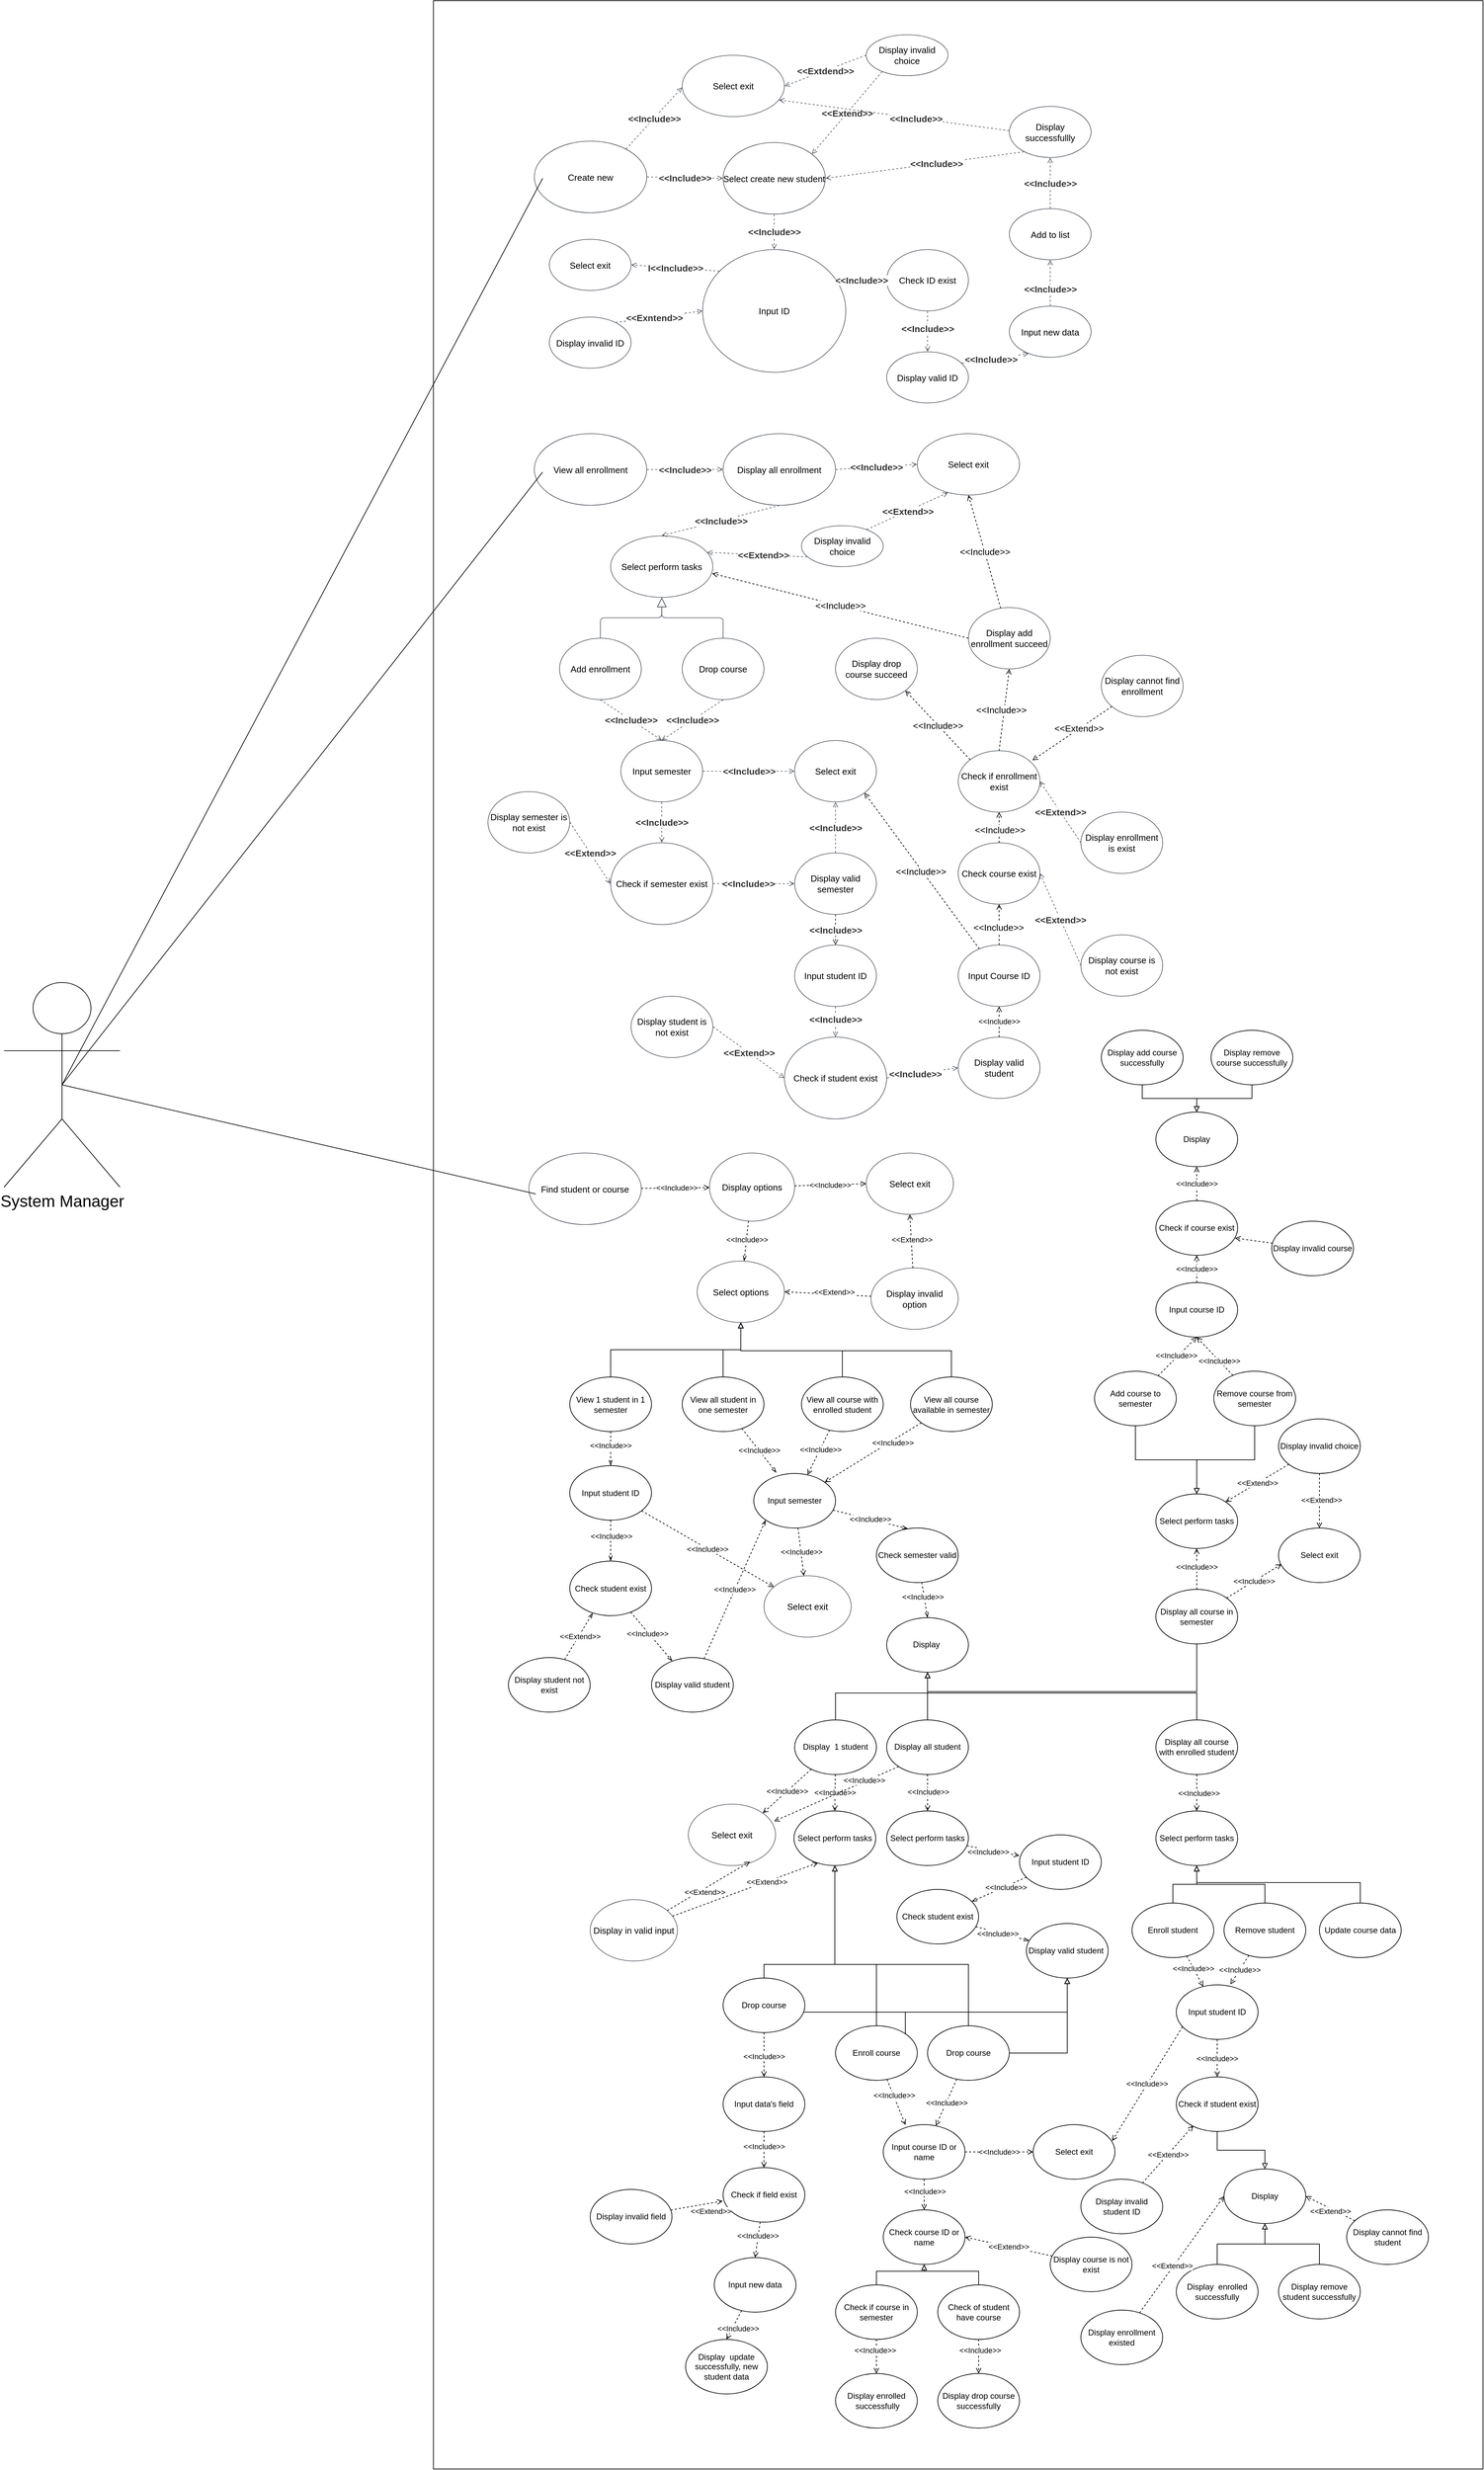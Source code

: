 <mxfile version="17.4.0" type="github">
  <diagram id="C5RBs43oDa-KdzZeNtuy" name="Page-1">
    <mxGraphModel dx="4392" dy="2295" grid="1" gridSize="10" guides="1" tooltips="1" connect="1" arrows="1" fold="1" page="1" pageScale="1" pageWidth="827" pageHeight="1169" math="0" shadow="0">
      <root>
        <mxCell id="WIyWlLk6GJQsqaUBKTNV-0" />
        <mxCell id="WIyWlLk6GJQsqaUBKTNV-1" parent="WIyWlLk6GJQsqaUBKTNV-0" />
        <UserObject label="Input ID" lucidchartObjectId="mHa8FbC-u3HO" id="j4JM0gO3ZsuQMc5hAkjS-90">
          <mxCell style="html=1;overflow=block;blockSpacing=1;whiteSpace=wrap;ellipse;fontSize=13;spacing=0;strokeColor=#3a414a;strokeOpacity=100;rounded=1;absoluteArcSize=1;arcSize=9;strokeWidth=0.8;" parent="WIyWlLk6GJQsqaUBKTNV-1" vertex="1">
            <mxGeometry x="435" y="405" width="210" height="180" as="geometry" />
          </mxCell>
        </UserObject>
        <UserObject label="Display invalid ID" lucidchartObjectId="PMa80WgqF6gf" id="j4JM0gO3ZsuQMc5hAkjS-91">
          <mxCell style="html=1;overflow=block;blockSpacing=1;whiteSpace=wrap;ellipse;fontSize=13;spacing=3.8;strokeColor=#3a414a;strokeOpacity=100;rounded=1;absoluteArcSize=1;arcSize=9;strokeWidth=0.8;" parent="WIyWlLk6GJQsqaUBKTNV-1" vertex="1">
            <mxGeometry x="210" y="504" width="120" height="75" as="geometry" />
          </mxCell>
        </UserObject>
        <UserObject label="Select exit" lucidchartObjectId="DQa82I.A3JS7" id="j4JM0gO3ZsuQMc5hAkjS-92">
          <mxCell style="html=1;overflow=block;blockSpacing=1;whiteSpace=wrap;ellipse;fontSize=13;spacing=3.8;strokeColor=#3a414a;strokeOpacity=100;rounded=1;absoluteArcSize=1;arcSize=9;strokeWidth=0.8;" parent="WIyWlLk6GJQsqaUBKTNV-1" vertex="1">
            <mxGeometry x="210" y="390" width="120" height="75" as="geometry" />
          </mxCell>
        </UserObject>
        <UserObject label="Check ID exist" lucidchartObjectId="1Va8YR-hhlV3" id="j4JM0gO3ZsuQMc5hAkjS-93">
          <mxCell style="html=1;overflow=block;blockSpacing=1;whiteSpace=wrap;ellipse;fontSize=13;spacing=3.8;strokeColor=#3a414a;strokeOpacity=100;rounded=1;absoluteArcSize=1;arcSize=9;strokeWidth=0.8;" parent="WIyWlLk6GJQsqaUBKTNV-1" vertex="1">
            <mxGeometry x="705" y="405" width="120" height="90" as="geometry" />
          </mxCell>
        </UserObject>
        <UserObject label="Display valid ID" lucidchartObjectId="ZXa8n5DUXpTZ" id="j4JM0gO3ZsuQMc5hAkjS-94">
          <mxCell style="html=1;overflow=block;blockSpacing=1;whiteSpace=wrap;ellipse;fontSize=13;spacing=3.8;strokeColor=#3a414a;strokeOpacity=100;rounded=1;absoluteArcSize=1;arcSize=9;strokeWidth=0.8;" parent="WIyWlLk6GJQsqaUBKTNV-1" vertex="1">
            <mxGeometry x="705" y="555" width="120" height="75" as="geometry" />
          </mxCell>
        </UserObject>
        <UserObject label="Input new data" lucidchartObjectId="qYa8J5TgPwk7" id="j4JM0gO3ZsuQMc5hAkjS-95">
          <mxCell style="html=1;overflow=block;blockSpacing=1;whiteSpace=wrap;ellipse;fontSize=13;spacing=3.8;strokeColor=#3a414a;strokeOpacity=100;rounded=1;absoluteArcSize=1;arcSize=9;strokeWidth=0.8;" parent="WIyWlLk6GJQsqaUBKTNV-1" vertex="1">
            <mxGeometry x="885" y="488" width="120" height="75" as="geometry" />
          </mxCell>
        </UserObject>
        <UserObject label="Add to list" lucidchartObjectId="m9a8UZ9RnOd5" id="j4JM0gO3ZsuQMc5hAkjS-96">
          <mxCell style="html=1;overflow=block;blockSpacing=1;whiteSpace=wrap;ellipse;fontSize=13;spacing=3.8;strokeColor=#3a414a;strokeOpacity=100;rounded=1;absoluteArcSize=1;arcSize=9;strokeWidth=0.8;" parent="WIyWlLk6GJQsqaUBKTNV-1" vertex="1">
            <mxGeometry x="885" y="345" width="120" height="75" as="geometry" />
          </mxCell>
        </UserObject>
        <UserObject label="Display successfullly" lucidchartObjectId="H-a8ZPSqh-qd" id="j4JM0gO3ZsuQMc5hAkjS-97">
          <mxCell style="html=1;overflow=block;blockSpacing=1;whiteSpace=wrap;ellipse;fontSize=13;spacing=3.8;strokeColor=#3a414a;strokeOpacity=100;rounded=1;absoluteArcSize=1;arcSize=9;strokeWidth=0.8;" parent="WIyWlLk6GJQsqaUBKTNV-1" vertex="1">
            <mxGeometry x="885" y="195" width="120" height="75" as="geometry" />
          </mxCell>
        </UserObject>
        <UserObject label="Display invalid choice" lucidchartObjectId="4.a8jyZt7I0b" id="j4JM0gO3ZsuQMc5hAkjS-98">
          <mxCell style="html=1;overflow=block;blockSpacing=1;whiteSpace=wrap;ellipse;fontSize=13;spacing=3.8;strokeColor=#3a414a;strokeOpacity=100;rounded=1;absoluteArcSize=1;arcSize=9;strokeWidth=0.8;" parent="WIyWlLk6GJQsqaUBKTNV-1" vertex="1">
            <mxGeometry x="675" y="90" width="120" height="60" as="geometry" />
          </mxCell>
        </UserObject>
        <UserObject label="Select create new student " lucidchartObjectId="uab8n~fae0BG" id="j4JM0gO3ZsuQMc5hAkjS-99">
          <mxCell style="html=1;overflow=block;blockSpacing=1;whiteSpace=wrap;ellipse;fontSize=13;spacing=0;strokeColor=#3a414a;strokeOpacity=100;rounded=1;absoluteArcSize=1;arcSize=9;strokeWidth=0.8;" parent="WIyWlLk6GJQsqaUBKTNV-1" vertex="1">
            <mxGeometry x="465" y="248" width="150" height="105" as="geometry" />
          </mxCell>
        </UserObject>
        <UserObject label="Select exit" lucidchartObjectId="Oab8FPMww8My" id="j4JM0gO3ZsuQMc5hAkjS-100">
          <mxCell style="html=1;overflow=block;blockSpacing=1;whiteSpace=wrap;ellipse;fontSize=13;spacing=0;strokeColor=#3a414a;strokeOpacity=100;rounded=1;absoluteArcSize=1;arcSize=9;strokeWidth=0.8;" parent="WIyWlLk6GJQsqaUBKTNV-1" vertex="1">
            <mxGeometry x="405" y="120" width="150" height="90" as="geometry" />
          </mxCell>
        </UserObject>
        <UserObject label="" lucidchartObjectId="Wmb8q0fEmkBV" id="j4JM0gO3ZsuQMc5hAkjS-101">
          <mxCell style="html=1;jettySize=18;whiteSpace=wrap;fontSize=13;strokeColor=#3a414a;strokeOpacity=100;dashed=1;fixDash=1;strokeWidth=0.8;rounded=0;startArrow=none;endArrow=open;exitX=0.816;exitY=0.109;exitPerimeter=0;entryX=-0.002;entryY=0.526;entryPerimeter=0;" parent="WIyWlLk6GJQsqaUBKTNV-1" source="j4JM0gO3ZsuQMc5hAkjS-129" target="j4JM0gO3ZsuQMc5hAkjS-100" edge="1">
            <mxGeometry width="100" height="100" relative="1" as="geometry">
              <Array as="points" />
            </mxGeometry>
          </mxCell>
        </UserObject>
        <mxCell id="j4JM0gO3ZsuQMc5hAkjS-102" value="&amp;lt;&amp;lt;Include&amp;gt;&amp;gt;" style="text;html=1;resizable=0;labelBackgroundColor=default;align=center;verticalAlign=middle;fontStyle=1;fontColor=#333333;fontSize=13.3;" parent="j4JM0gO3ZsuQMc5hAkjS-101" vertex="1">
          <mxGeometry relative="1" as="geometry" />
        </mxCell>
        <UserObject label="" lucidchartObjectId="lnb8wjUi0QL5" id="j4JM0gO3ZsuQMc5hAkjS-103">
          <mxCell style="html=1;jettySize=18;whiteSpace=wrap;fontSize=13;strokeColor=#3a414a;strokeOpacity=100;dashed=1;fixDash=1;strokeWidth=0.8;rounded=0;startArrow=none;endArrow=open;exitX=1.002;exitY=0.5;exitPerimeter=0;entryX=-0.003;entryY=0.5;entryPerimeter=0;" parent="WIyWlLk6GJQsqaUBKTNV-1" source="j4JM0gO3ZsuQMc5hAkjS-129" target="j4JM0gO3ZsuQMc5hAkjS-99" edge="1">
            <mxGeometry width="100" height="100" relative="1" as="geometry">
              <Array as="points" />
            </mxGeometry>
          </mxCell>
        </UserObject>
        <mxCell id="j4JM0gO3ZsuQMc5hAkjS-104" value="&amp;lt;&amp;lt;Include&amp;gt;&amp;gt;" style="text;html=1;resizable=0;labelBackgroundColor=default;align=center;verticalAlign=middle;fontStyle=1;fontColor=#333333;fontSize=13.3;" parent="j4JM0gO3ZsuQMc5hAkjS-103" vertex="1">
          <mxGeometry relative="1" as="geometry" />
        </mxCell>
        <UserObject label="" lucidchartObjectId="eob8lZchYwXj" id="j4JM0gO3ZsuQMc5hAkjS-105">
          <mxCell style="html=1;jettySize=18;whiteSpace=wrap;fontSize=13;strokeColor=#3a414a;strokeOpacity=100;dashed=1;fixDash=1;strokeWidth=0.8;rounded=0;startArrow=none;endArrow=open;exitX=0.117;exitY=0.176;exitPerimeter=0;entryX=1.003;entryY=0.5;entryPerimeter=0;" parent="WIyWlLk6GJQsqaUBKTNV-1" source="j4JM0gO3ZsuQMc5hAkjS-90" target="j4JM0gO3ZsuQMc5hAkjS-92" edge="1">
            <mxGeometry width="100" height="100" relative="1" as="geometry">
              <Array as="points" />
            </mxGeometry>
          </mxCell>
        </UserObject>
        <mxCell id="j4JM0gO3ZsuQMc5hAkjS-106" value="I&amp;lt;&amp;lt;Include&amp;gt;&amp;gt;" style="text;html=1;resizable=0;labelBackgroundColor=default;align=center;verticalAlign=middle;fontStyle=1;fontColor=#333333;fontSize=13.3;" parent="j4JM0gO3ZsuQMc5hAkjS-105" vertex="1">
          <mxGeometry relative="1" as="geometry" />
        </mxCell>
        <UserObject label="" lucidchartObjectId="Vob8nI.QNhCe" id="j4JM0gO3ZsuQMc5hAkjS-107">
          <mxCell style="html=1;jettySize=18;whiteSpace=wrap;fontSize=13;strokeColor=#3a414a;strokeOpacity=100;dashed=1;fixDash=1;strokeWidth=0.8;rounded=0;startArrow=none;endArrow=open;exitX=0.5;exitY=1.004;exitPerimeter=0;entryX=0.5;entryY=-0.002;entryPerimeter=0;" parent="WIyWlLk6GJQsqaUBKTNV-1" source="j4JM0gO3ZsuQMc5hAkjS-99" target="j4JM0gO3ZsuQMc5hAkjS-90" edge="1">
            <mxGeometry width="100" height="100" relative="1" as="geometry">
              <Array as="points" />
            </mxGeometry>
          </mxCell>
        </UserObject>
        <mxCell id="j4JM0gO3ZsuQMc5hAkjS-108" value="&amp;lt;&amp;lt;Include&amp;gt;&amp;gt;" style="text;html=1;resizable=0;labelBackgroundColor=default;align=center;verticalAlign=middle;fontStyle=1;fontColor=#333333;fontSize=13.3;" parent="j4JM0gO3ZsuQMc5hAkjS-107" vertex="1">
          <mxGeometry relative="1" as="geometry" />
        </mxCell>
        <UserObject label="" lucidchartObjectId="upb89a0rZcZW" id="j4JM0gO3ZsuQMc5hAkjS-109">
          <mxCell style="html=1;jettySize=18;whiteSpace=wrap;fontSize=13;strokeColor=#3a414a;strokeOpacity=100;dashed=1;fixDash=1;strokeWidth=0.8;rounded=0;startArrow=none;endArrow=open;exitX=0.813;exitY=0.105;exitPerimeter=0;entryX=-0.002;entryY=0.5;entryPerimeter=0;" parent="WIyWlLk6GJQsqaUBKTNV-1" source="j4JM0gO3ZsuQMc5hAkjS-91" target="j4JM0gO3ZsuQMc5hAkjS-90" edge="1">
            <mxGeometry width="100" height="100" relative="1" as="geometry">
              <Array as="points" />
            </mxGeometry>
          </mxCell>
        </UserObject>
        <mxCell id="j4JM0gO3ZsuQMc5hAkjS-110" value="&amp;lt;&amp;lt;Exntend&amp;gt;&amp;gt;" style="text;html=1;resizable=0;labelBackgroundColor=default;align=center;verticalAlign=middle;fontStyle=1;fontColor=#333333;fontSize=13.3;" parent="j4JM0gO3ZsuQMc5hAkjS-109" vertex="1">
          <mxGeometry x="-0.117" relative="1" as="geometry" />
        </mxCell>
        <UserObject label="" lucidchartObjectId="Vpb8KKqE-k80" id="j4JM0gO3ZsuQMc5hAkjS-111">
          <mxCell style="html=1;jettySize=18;whiteSpace=wrap;fontSize=13;strokeColor=#3a414a;strokeOpacity=100;dashed=1;fixDash=1;strokeWidth=0.8;rounded=0;startArrow=none;endArrow=open;exitX=-0.003;exitY=0.5;exitPerimeter=0;entryX=1.003;entryY=0.5;entryPerimeter=0;" parent="WIyWlLk6GJQsqaUBKTNV-1" source="j4JM0gO3ZsuQMc5hAkjS-98" target="j4JM0gO3ZsuQMc5hAkjS-100" edge="1">
            <mxGeometry width="100" height="100" relative="1" as="geometry">
              <Array as="points" />
            </mxGeometry>
          </mxCell>
        </UserObject>
        <mxCell id="j4JM0gO3ZsuQMc5hAkjS-112" value="&amp;lt;&amp;lt;Extdend&amp;gt;&amp;gt;" style="text;html=1;resizable=0;labelBackgroundColor=default;align=center;verticalAlign=middle;fontStyle=1;fontColor=#333333;fontSize=13.3;" parent="j4JM0gO3ZsuQMc5hAkjS-111" vertex="1">
          <mxGeometry relative="1" as="geometry" />
        </mxCell>
        <UserObject label="" lucidchartObjectId="eqb8_KJ5muBw" id="j4JM0gO3ZsuQMc5hAkjS-113">
          <mxCell style="html=1;jettySize=18;whiteSpace=wrap;fontSize=13;strokeColor=#3a414a;strokeOpacity=100;dashed=1;fixDash=1;strokeWidth=0.8;rounded=0;startArrow=none;endArrow=open;exitX=0.195;exitY=0.902;exitPerimeter=0;entryX=0.871;entryY=0.16;entryPerimeter=0;" parent="WIyWlLk6GJQsqaUBKTNV-1" source="j4JM0gO3ZsuQMc5hAkjS-98" target="j4JM0gO3ZsuQMc5hAkjS-99" edge="1">
            <mxGeometry width="100" height="100" relative="1" as="geometry">
              <Array as="points" />
            </mxGeometry>
          </mxCell>
        </UserObject>
        <mxCell id="j4JM0gO3ZsuQMc5hAkjS-114" value="&amp;lt;&amp;lt;Extend&amp;gt;&amp;gt;" style="text;html=1;resizable=0;labelBackgroundColor=default;align=center;verticalAlign=middle;fontStyle=1;fontColor=#333333;fontSize=13.3;" parent="j4JM0gO3ZsuQMc5hAkjS-113" vertex="1">
          <mxGeometry relative="1" as="geometry" />
        </mxCell>
        <UserObject label="" lucidchartObjectId="Nqb8Me_qiDZH" id="j4JM0gO3ZsuQMc5hAkjS-115">
          <mxCell style="html=1;jettySize=18;whiteSpace=wrap;fontSize=13;strokeColor=#3a414a;strokeOpacity=100;dashed=1;fixDash=1;strokeWidth=0.8;rounded=0;startArrow=none;endArrow=open;exitX=0.935;exitY=0.25;exitPerimeter=0;entryX=-0.003;entryY=0.5;entryPerimeter=0;" parent="WIyWlLk6GJQsqaUBKTNV-1" source="j4JM0gO3ZsuQMc5hAkjS-90" target="j4JM0gO3ZsuQMc5hAkjS-93" edge="1">
            <mxGeometry width="100" height="100" relative="1" as="geometry">
              <Array as="points" />
            </mxGeometry>
          </mxCell>
        </UserObject>
        <mxCell id="j4JM0gO3ZsuQMc5hAkjS-116" value="&amp;lt;&amp;lt;Include&amp;gt;&amp;gt;" style="text;html=1;resizable=0;labelBackgroundColor=default;align=center;verticalAlign=middle;fontStyle=1;fontColor=#333333;fontSize=13.3;" parent="j4JM0gO3ZsuQMc5hAkjS-115" vertex="1">
          <mxGeometry relative="1" as="geometry" />
        </mxCell>
        <UserObject label="" lucidchartObjectId="6qb8cWZSV_Ia" id="j4JM0gO3ZsuQMc5hAkjS-117">
          <mxCell style="html=1;jettySize=18;whiteSpace=wrap;fontSize=13;strokeColor=#3a414a;strokeOpacity=100;dashed=1;fixDash=1;strokeWidth=0.8;rounded=0;startArrow=none;endArrow=open;exitX=0.5;exitY=1.004;exitPerimeter=0;entryX=0.5;entryY=-0.005;entryPerimeter=0;" parent="WIyWlLk6GJQsqaUBKTNV-1" source="j4JM0gO3ZsuQMc5hAkjS-93" target="j4JM0gO3ZsuQMc5hAkjS-94" edge="1">
            <mxGeometry width="100" height="100" relative="1" as="geometry">
              <Array as="points" />
            </mxGeometry>
          </mxCell>
        </UserObject>
        <mxCell id="j4JM0gO3ZsuQMc5hAkjS-118" value="&amp;lt;&amp;lt;Include&amp;gt;&amp;gt;" style="text;html=1;resizable=0;labelBackgroundColor=default;align=center;verticalAlign=middle;fontStyle=1;fontColor=#333333;fontSize=13.3;" parent="j4JM0gO3ZsuQMc5hAkjS-117" vertex="1">
          <mxGeometry x="-0.133" relative="1" as="geometry" />
        </mxCell>
        <UserObject label="" lucidchartObjectId="Arb8xh4WzPYn" id="j4JM0gO3ZsuQMc5hAkjS-119">
          <mxCell style="html=1;jettySize=18;whiteSpace=wrap;fontSize=13;strokeColor=#3a414a;strokeOpacity=100;dashed=1;fixDash=1;strokeWidth=0.8;rounded=0;startArrow=none;endArrow=open;exitX=0.919;exitY=0.221;exitPerimeter=0;entryX=0.233;entryY=0.928;entryPerimeter=0;" parent="WIyWlLk6GJQsqaUBKTNV-1" source="j4JM0gO3ZsuQMc5hAkjS-94" target="j4JM0gO3ZsuQMc5hAkjS-95" edge="1">
            <mxGeometry width="100" height="100" relative="1" as="geometry">
              <Array as="points" />
            </mxGeometry>
          </mxCell>
        </UserObject>
        <mxCell id="j4JM0gO3ZsuQMc5hAkjS-120" value="&amp;lt;&amp;lt;Include&amp;gt;&amp;gt;" style="text;html=1;resizable=0;labelBackgroundColor=default;align=center;verticalAlign=middle;fontStyle=1;fontColor=#333333;fontSize=13.3;" parent="j4JM0gO3ZsuQMc5hAkjS-119" vertex="1">
          <mxGeometry x="-0.125" relative="1" as="geometry" />
        </mxCell>
        <UserObject label="" lucidchartObjectId="Zrb83yh.wDxn" id="j4JM0gO3ZsuQMc5hAkjS-121">
          <mxCell style="html=1;jettySize=18;whiteSpace=wrap;fontSize=13;strokeColor=#3a414a;strokeOpacity=100;dashed=1;fixDash=1;strokeWidth=0.8;rounded=0;startArrow=none;endArrow=open;exitX=0.5;exitY=-0.005;exitPerimeter=0;entryX=0.5;entryY=1.005;entryPerimeter=0;" parent="WIyWlLk6GJQsqaUBKTNV-1" source="j4JM0gO3ZsuQMc5hAkjS-95" target="j4JM0gO3ZsuQMc5hAkjS-96" edge="1">
            <mxGeometry width="100" height="100" relative="1" as="geometry">
              <Array as="points" />
            </mxGeometry>
          </mxCell>
        </UserObject>
        <mxCell id="j4JM0gO3ZsuQMc5hAkjS-122" value="&amp;lt;&amp;lt;Include&amp;gt;&amp;gt;" style="text;html=1;resizable=0;labelBackgroundColor=default;align=center;verticalAlign=middle;fontStyle=1;fontColor=#333333;fontSize=13.3;" parent="j4JM0gO3ZsuQMc5hAkjS-121" vertex="1">
          <mxGeometry x="-0.264" relative="1" as="geometry" />
        </mxCell>
        <UserObject label="" lucidchartObjectId="-rb8NfJUSlah" id="j4JM0gO3ZsuQMc5hAkjS-123">
          <mxCell style="html=1;jettySize=18;whiteSpace=wrap;fontSize=13;strokeColor=#3a414a;strokeOpacity=100;dashed=1;fixDash=1;strokeWidth=0.8;rounded=0;startArrow=none;endArrow=open;exitX=0.5;exitY=-0.005;exitPerimeter=0;entryX=0.5;entryY=1.005;entryPerimeter=0;" parent="WIyWlLk6GJQsqaUBKTNV-1" source="j4JM0gO3ZsuQMc5hAkjS-96" target="j4JM0gO3ZsuQMc5hAkjS-97" edge="1">
            <mxGeometry width="100" height="100" relative="1" as="geometry">
              <Array as="points" />
            </mxGeometry>
          </mxCell>
        </UserObject>
        <mxCell id="j4JM0gO3ZsuQMc5hAkjS-124" value="&amp;lt;&amp;lt;Include&amp;gt;&amp;gt;" style="text;html=1;resizable=0;labelBackgroundColor=default;align=center;verticalAlign=middle;fontStyle=1;fontColor=#333333;fontSize=13.3;" parent="j4JM0gO3ZsuQMc5hAkjS-123" vertex="1">
          <mxGeometry relative="1" as="geometry" />
        </mxCell>
        <UserObject label="" lucidchartObjectId="xsb8uF0S7NCb" id="j4JM0gO3ZsuQMc5hAkjS-125">
          <mxCell style="html=1;jettySize=18;whiteSpace=wrap;fontSize=13;strokeColor=#3a414a;strokeOpacity=100;dashed=1;fixDash=1;strokeWidth=0.8;rounded=0;startArrow=none;endArrow=open;exitX=-0.002;exitY=0.475;exitPerimeter=0;entryX=0.948;entryY=0.729;entryPerimeter=0;" parent="WIyWlLk6GJQsqaUBKTNV-1" source="j4JM0gO3ZsuQMc5hAkjS-97" target="j4JM0gO3ZsuQMc5hAkjS-100" edge="1">
            <mxGeometry width="100" height="100" relative="1" as="geometry">
              <Array as="points" />
            </mxGeometry>
          </mxCell>
        </UserObject>
        <mxCell id="j4JM0gO3ZsuQMc5hAkjS-126" value="&amp;lt;&amp;lt;Include&amp;gt;&amp;gt;" style="text;html=1;resizable=0;labelBackgroundColor=default;align=center;verticalAlign=middle;fontStyle=1;fontColor=#333333;fontSize=13.3;" parent="j4JM0gO3ZsuQMc5hAkjS-125" vertex="1">
          <mxGeometry x="-0.186" relative="1" as="geometry" />
        </mxCell>
        <UserObject label="" lucidchartObjectId="rtb8BLVJzzra" id="j4JM0gO3ZsuQMc5hAkjS-127">
          <mxCell style="html=1;jettySize=18;whiteSpace=wrap;fontSize=13;strokeColor=#3a414a;strokeOpacity=100;dashed=1;fixDash=1;strokeWidth=0.8;rounded=0;startArrow=none;endArrow=open;exitX=0.178;exitY=0.888;exitPerimeter=0;entryX=1.003;entryY=0.5;entryPerimeter=0;" parent="WIyWlLk6GJQsqaUBKTNV-1" source="j4JM0gO3ZsuQMc5hAkjS-97" target="j4JM0gO3ZsuQMc5hAkjS-99" edge="1">
            <mxGeometry width="100" height="100" relative="1" as="geometry">
              <Array as="points" />
            </mxGeometry>
          </mxCell>
        </UserObject>
        <mxCell id="j4JM0gO3ZsuQMc5hAkjS-128" value="&amp;lt;&amp;lt;Include&amp;gt;&amp;gt;" style="text;html=1;resizable=0;labelBackgroundColor=default;align=center;verticalAlign=middle;fontStyle=1;fontColor=#333333;fontSize=13.3;" parent="j4JM0gO3ZsuQMc5hAkjS-127" vertex="1">
          <mxGeometry x="-0.113" relative="1" as="geometry" />
        </mxCell>
        <UserObject label="Create new" lucidchartObjectId="SCb8bLOcmzCx" id="j4JM0gO3ZsuQMc5hAkjS-129">
          <mxCell style="html=1;overflow=block;blockSpacing=1;whiteSpace=wrap;ellipse;fontSize=13;spacing=3.8;strokeColor=#3a414a;strokeOpacity=100;rounded=1;absoluteArcSize=1;arcSize=9;strokeWidth=0.8;" parent="WIyWlLk6GJQsqaUBKTNV-1" vertex="1">
            <mxGeometry x="188" y="246" width="165" height="105" as="geometry" />
          </mxCell>
        </UserObject>
        <UserObject label="View all enrollment" lucidchartObjectId="wDb8d5ZHAHH7" id="j4JM0gO3ZsuQMc5hAkjS-130">
          <mxCell style="html=1;overflow=block;blockSpacing=1;whiteSpace=wrap;ellipse;fontSize=13;spacing=3.8;strokeColor=#3a414a;strokeOpacity=100;rounded=1;absoluteArcSize=1;arcSize=9;strokeWidth=0.8;" parent="WIyWlLk6GJQsqaUBKTNV-1" vertex="1">
            <mxGeometry x="188" y="675" width="165" height="105" as="geometry" />
          </mxCell>
        </UserObject>
        <UserObject label="Display all enrollment" lucidchartObjectId="oEb8eaK3BChd" id="j4JM0gO3ZsuQMc5hAkjS-131">
          <mxCell style="html=1;overflow=block;blockSpacing=1;whiteSpace=wrap;ellipse;fontSize=13;spacing=3.8;strokeColor=#3a414a;strokeOpacity=100;rounded=1;absoluteArcSize=1;arcSize=9;strokeWidth=0.8;" parent="WIyWlLk6GJQsqaUBKTNV-1" vertex="1">
            <mxGeometry x="465" y="675" width="165" height="105" as="geometry" />
          </mxCell>
        </UserObject>
        <UserObject label="" lucidchartObjectId="NEb8YcKlREL_" id="j4JM0gO3ZsuQMc5hAkjS-132">
          <mxCell style="html=1;jettySize=18;whiteSpace=wrap;fontSize=13;strokeColor=#3a414a;strokeOpacity=100;dashed=1;fixDash=1;strokeWidth=0.8;rounded=0;startArrow=none;endArrow=open;exitX=1.002;exitY=0.5;exitPerimeter=0;entryX=-0.002;entryY=0.5;entryPerimeter=0;" parent="WIyWlLk6GJQsqaUBKTNV-1" source="j4JM0gO3ZsuQMc5hAkjS-130" target="j4JM0gO3ZsuQMc5hAkjS-131" edge="1">
            <mxGeometry width="100" height="100" relative="1" as="geometry">
              <Array as="points" />
            </mxGeometry>
          </mxCell>
        </UserObject>
        <mxCell id="j4JM0gO3ZsuQMc5hAkjS-133" value="&amp;lt;&amp;lt;Include&amp;gt;&amp;gt;" style="text;html=1;resizable=0;labelBackgroundColor=default;align=center;verticalAlign=middle;fontStyle=1;fontColor=#333333;fontSize=13.3;" parent="j4JM0gO3ZsuQMc5hAkjS-132" vertex="1">
          <mxGeometry relative="1" as="geometry" />
        </mxCell>
        <UserObject label="Select perform tasks" lucidchartObjectId="EFb8_NY0V9x1" id="j4JM0gO3ZsuQMc5hAkjS-134">
          <mxCell style="html=1;overflow=block;blockSpacing=1;whiteSpace=wrap;ellipse;fontSize=13;spacing=0;strokeColor=#3a414a;strokeOpacity=100;rounded=1;absoluteArcSize=1;arcSize=9;strokeWidth=0.8;" parent="WIyWlLk6GJQsqaUBKTNV-1" vertex="1">
            <mxGeometry x="300" y="825" width="150" height="90" as="geometry" />
          </mxCell>
        </UserObject>
        <UserObject label="" lucidchartObjectId="7Fb8HaHSFhnt" id="j4JM0gO3ZsuQMc5hAkjS-135">
          <mxCell style="html=1;jettySize=18;whiteSpace=wrap;fontSize=13;strokeColor=#3a414a;strokeOpacity=100;dashed=1;fixDash=1;strokeWidth=0.8;rounded=0;startArrow=none;endArrow=open;exitX=0.5;exitY=1.004;exitPerimeter=0;entryX=0.5;entryY=-0.004;entryPerimeter=0;" parent="WIyWlLk6GJQsqaUBKTNV-1" source="j4JM0gO3ZsuQMc5hAkjS-131" target="j4JM0gO3ZsuQMc5hAkjS-134" edge="1">
            <mxGeometry width="100" height="100" relative="1" as="geometry">
              <Array as="points" />
            </mxGeometry>
          </mxCell>
        </UserObject>
        <mxCell id="j4JM0gO3ZsuQMc5hAkjS-136" value="&amp;lt;&amp;lt;Include&amp;gt;&amp;gt;" style="text;html=1;resizable=0;labelBackgroundColor=default;align=center;verticalAlign=middle;fontStyle=1;fontColor=#333333;fontSize=13.3;" parent="j4JM0gO3ZsuQMc5hAkjS-135" vertex="1">
          <mxGeometry relative="1" as="geometry" />
        </mxCell>
        <UserObject label="Select exit" lucidchartObjectId="FGb8ll7RfpEJ" id="j4JM0gO3ZsuQMc5hAkjS-137">
          <mxCell style="html=1;overflow=block;blockSpacing=1;whiteSpace=wrap;ellipse;fontSize=13;spacing=0;strokeColor=#3a414a;strokeOpacity=100;rounded=1;absoluteArcSize=1;arcSize=9;strokeWidth=0.8;" parent="WIyWlLk6GJQsqaUBKTNV-1" vertex="1">
            <mxGeometry x="750" y="675" width="150" height="90" as="geometry" />
          </mxCell>
        </UserObject>
        <UserObject label="" lucidchartObjectId="QGb8UY0dnj~G" id="j4JM0gO3ZsuQMc5hAkjS-138">
          <mxCell style="html=1;jettySize=18;whiteSpace=wrap;fontSize=13;strokeColor=#3a414a;strokeOpacity=100;dashed=1;fixDash=1;strokeWidth=0.8;rounded=0;startArrow=none;endArrow=open;exitX=1.002;exitY=0.5;exitPerimeter=0;entryX=-0.003;entryY=0.5;entryPerimeter=0;" parent="WIyWlLk6GJQsqaUBKTNV-1" source="j4JM0gO3ZsuQMc5hAkjS-131" target="j4JM0gO3ZsuQMc5hAkjS-137" edge="1">
            <mxGeometry width="100" height="100" relative="1" as="geometry">
              <Array as="points" />
            </mxGeometry>
          </mxCell>
        </UserObject>
        <mxCell id="j4JM0gO3ZsuQMc5hAkjS-139" value="&amp;lt;&amp;lt;Include&amp;gt;&amp;gt;" style="text;html=1;resizable=0;labelBackgroundColor=default;align=center;verticalAlign=middle;fontStyle=1;fontColor=#333333;fontSize=13.3;" parent="j4JM0gO3ZsuQMc5hAkjS-138" vertex="1">
          <mxGeometry relative="1" as="geometry" />
        </mxCell>
        <UserObject label="Display invalid choice" lucidchartObjectId="7Ib80XFGPlk5" id="j4JM0gO3ZsuQMc5hAkjS-140">
          <mxCell style="html=1;overflow=block;blockSpacing=1;whiteSpace=wrap;ellipse;fontSize=13;spacing=3.8;strokeColor=#3a414a;strokeOpacity=100;rounded=1;absoluteArcSize=1;arcSize=9;strokeWidth=0.8;" parent="WIyWlLk6GJQsqaUBKTNV-1" vertex="1">
            <mxGeometry x="580" y="810" width="120" height="60" as="geometry" />
          </mxCell>
        </UserObject>
        <UserObject label="" lucidchartObjectId="aJb82_LpkzpE" id="j4JM0gO3ZsuQMc5hAkjS-141">
          <mxCell style="html=1;jettySize=18;whiteSpace=wrap;fontSize=13;strokeColor=#3a414a;strokeOpacity=100;dashed=1;fixDash=1;strokeWidth=0.8;rounded=0;startArrow=none;endArrow=open;exitX=0.069;exitY=0.762;exitPerimeter=0;entryX=0.946;entryY=0.268;entryPerimeter=0;" parent="WIyWlLk6GJQsqaUBKTNV-1" source="j4JM0gO3ZsuQMc5hAkjS-140" target="j4JM0gO3ZsuQMc5hAkjS-134" edge="1">
            <mxGeometry width="100" height="100" relative="1" as="geometry">
              <Array as="points" />
            </mxGeometry>
          </mxCell>
        </UserObject>
        <mxCell id="j4JM0gO3ZsuQMc5hAkjS-142" value="&amp;lt;&amp;lt;Extend&amp;gt;&amp;gt;" style="text;html=1;resizable=0;labelBackgroundColor=default;align=center;verticalAlign=middle;fontStyle=1;fontColor=#333333;fontSize=13.3;" parent="j4JM0gO3ZsuQMc5hAkjS-141" vertex="1">
          <mxGeometry x="-0.122" relative="1" as="geometry" />
        </mxCell>
        <UserObject label="" lucidchartObjectId="mJb8IXf~KBaA" id="j4JM0gO3ZsuQMc5hAkjS-143">
          <mxCell style="html=1;jettySize=18;whiteSpace=wrap;fontSize=13;strokeColor=#3a414a;strokeOpacity=100;dashed=1;fixDash=1;strokeWidth=0.8;rounded=0;startArrow=none;endArrow=open;exitX=0.798;exitY=0.093;exitPerimeter=0;entryX=0.299;entryY=0.962;entryPerimeter=0;" parent="WIyWlLk6GJQsqaUBKTNV-1" source="j4JM0gO3ZsuQMc5hAkjS-140" target="j4JM0gO3ZsuQMc5hAkjS-137" edge="1">
            <mxGeometry width="100" height="100" relative="1" as="geometry">
              <Array as="points" />
            </mxGeometry>
          </mxCell>
        </UserObject>
        <mxCell id="j4JM0gO3ZsuQMc5hAkjS-144" value="&amp;lt;&amp;lt;Extend&amp;gt;&amp;gt;" style="text;html=1;resizable=0;labelBackgroundColor=default;align=center;verticalAlign=middle;fontStyle=1;fontColor=#333333;fontSize=13.3;" parent="j4JM0gO3ZsuQMc5hAkjS-143" vertex="1">
          <mxGeometry relative="1" as="geometry" />
        </mxCell>
        <UserObject label="Drop course" lucidchartObjectId="MKb8qUOhh~k1" id="j4JM0gO3ZsuQMc5hAkjS-145">
          <mxCell style="html=1;overflow=block;blockSpacing=1;whiteSpace=wrap;ellipse;fontSize=13;spacing=3.8;strokeColor=#3a414a;strokeOpacity=100;rounded=1;absoluteArcSize=1;arcSize=9;strokeWidth=0.8;" parent="WIyWlLk6GJQsqaUBKTNV-1" vertex="1">
            <mxGeometry x="405" y="975" width="120" height="90" as="geometry" />
          </mxCell>
        </UserObject>
        <UserObject label="Add enrollment" lucidchartObjectId="ALb8cT1fnPmX" id="j4JM0gO3ZsuQMc5hAkjS-146">
          <mxCell style="html=1;overflow=block;blockSpacing=1;whiteSpace=wrap;ellipse;fontSize=13;spacing=3.8;strokeColor=#3a414a;strokeOpacity=100;rounded=1;absoluteArcSize=1;arcSize=9;strokeWidth=0.8;" parent="WIyWlLk6GJQsqaUBKTNV-1" vertex="1">
            <mxGeometry x="225" y="975" width="120" height="90" as="geometry" />
          </mxCell>
        </UserObject>
        <UserObject label="" lucidchartObjectId="XLb8WKQyprOz" id="j4JM0gO3ZsuQMc5hAkjS-147">
          <mxCell style="html=1;jettySize=18;whiteSpace=wrap;fontSize=13;strokeColor=#3a414a;strokeOpacity=100;strokeWidth=0.8;rounded=1;arcSize=12;edgeStyle=orthogonalEdgeStyle;startArrow=none;endArrow=block;endFill=0;endSize=12;exitX=0.5;exitY=-0.004;exitPerimeter=0;entryX=0.5;entryY=1.004;entryPerimeter=0;" parent="WIyWlLk6GJQsqaUBKTNV-1" source="j4JM0gO3ZsuQMc5hAkjS-146" target="j4JM0gO3ZsuQMc5hAkjS-134" edge="1">
            <mxGeometry width="100" height="100" relative="1" as="geometry">
              <Array as="points" />
            </mxGeometry>
          </mxCell>
        </UserObject>
        <UserObject label="" lucidchartObjectId="2Lb8IPs-CWP9" id="j4JM0gO3ZsuQMc5hAkjS-148">
          <mxCell style="html=1;jettySize=18;whiteSpace=wrap;fontSize=13;strokeColor=#3a414a;strokeOpacity=100;strokeWidth=0.8;rounded=1;arcSize=12;edgeStyle=orthogonalEdgeStyle;startArrow=none;endArrow=block;endFill=0;endSize=12;exitX=0.5;exitY=-0.004;exitPerimeter=0;entryX=0.5;entryY=1.004;entryPerimeter=0;" parent="WIyWlLk6GJQsqaUBKTNV-1" source="j4JM0gO3ZsuQMc5hAkjS-145" target="j4JM0gO3ZsuQMc5hAkjS-134" edge="1">
            <mxGeometry width="100" height="100" relative="1" as="geometry">
              <Array as="points" />
            </mxGeometry>
          </mxCell>
        </UserObject>
        <UserObject label="" lucidchartObjectId="qQb8BGeMHkN9" id="j4JM0gO3ZsuQMc5hAkjS-149">
          <mxCell style="html=1;jettySize=18;whiteSpace=wrap;fontSize=13;strokeColor=#3a414a;strokeOpacity=100;dashed=1;fixDash=1;strokeWidth=0.8;rounded=0;startArrow=none;endArrow=open;exitX=0.5;exitY=1.004;exitPerimeter=0;entryX=0.5;entryY=-0.004;entryPerimeter=0;" parent="WIyWlLk6GJQsqaUBKTNV-1" source="j4JM0gO3ZsuQMc5hAkjS-146" target="j4JM0gO3ZsuQMc5hAkjS-153" edge="1">
            <mxGeometry width="100" height="100" relative="1" as="geometry">
              <Array as="points" />
            </mxGeometry>
          </mxCell>
        </UserObject>
        <mxCell id="j4JM0gO3ZsuQMc5hAkjS-150" value="&amp;lt;&amp;lt;Include&amp;gt;&amp;gt;" style="text;html=1;resizable=0;labelBackgroundColor=default;align=center;verticalAlign=middle;fontStyle=1;fontColor=#333333;fontSize=13.3;" parent="j4JM0gO3ZsuQMc5hAkjS-149" vertex="1">
          <mxGeometry relative="1" as="geometry" />
        </mxCell>
        <UserObject label="" lucidchartObjectId="MRb8K9akw81G" id="j4JM0gO3ZsuQMc5hAkjS-151">
          <mxCell style="html=1;jettySize=18;whiteSpace=wrap;fontSize=13;strokeColor=#3a414a;strokeOpacity=100;dashed=1;fixDash=1;strokeWidth=0.8;rounded=0;startArrow=none;endArrow=open;exitX=0.5;exitY=1.004;exitPerimeter=0;entryX=0.5;entryY=-0.004;entryPerimeter=0;" parent="WIyWlLk6GJQsqaUBKTNV-1" source="j4JM0gO3ZsuQMc5hAkjS-145" target="j4JM0gO3ZsuQMc5hAkjS-153" edge="1">
            <mxGeometry width="100" height="100" relative="1" as="geometry">
              <Array as="points" />
            </mxGeometry>
          </mxCell>
        </UserObject>
        <mxCell id="j4JM0gO3ZsuQMc5hAkjS-152" value="&amp;lt;&amp;lt;Include&amp;gt;&amp;gt;" style="text;html=1;resizable=0;labelBackgroundColor=default;align=center;verticalAlign=middle;fontStyle=1;fontColor=#333333;fontSize=13.3;" parent="j4JM0gO3ZsuQMc5hAkjS-151" vertex="1">
          <mxGeometry relative="1" as="geometry" />
        </mxCell>
        <UserObject label="Input semester" lucidchartObjectId="~Ub8aFgRyCHm" id="j4JM0gO3ZsuQMc5hAkjS-153">
          <mxCell style="html=1;overflow=block;blockSpacing=1;whiteSpace=wrap;ellipse;fontSize=13;spacing=3.8;strokeColor=#3a414a;strokeOpacity=100;rounded=1;absoluteArcSize=1;arcSize=9;strokeWidth=0.8;" parent="WIyWlLk6GJQsqaUBKTNV-1" vertex="1">
            <mxGeometry x="315" y="1125" width="120" height="90" as="geometry" />
          </mxCell>
        </UserObject>
        <UserObject label="Display semester is not exist" lucidchartObjectId="iVb8tdqWyqkG" id="j4JM0gO3ZsuQMc5hAkjS-154">
          <mxCell style="html=1;overflow=block;blockSpacing=1;whiteSpace=wrap;ellipse;fontSize=13;spacing=3.8;strokeColor=#3a414a;strokeOpacity=100;rounded=1;absoluteArcSize=1;arcSize=9;strokeWidth=0.8;" parent="WIyWlLk6GJQsqaUBKTNV-1" vertex="1">
            <mxGeometry x="120" y="1200" width="120" height="90" as="geometry" />
          </mxCell>
        </UserObject>
        <UserObject label="Check if semester exist" lucidchartObjectId="mVb8WjVg645l" id="j4JM0gO3ZsuQMc5hAkjS-155">
          <mxCell style="html=1;overflow=block;blockSpacing=1;whiteSpace=wrap;ellipse;fontSize=13;spacing=0;strokeColor=#3a414a;strokeOpacity=100;rounded=1;absoluteArcSize=1;arcSize=9;strokeWidth=0.8;" parent="WIyWlLk6GJQsqaUBKTNV-1" vertex="1">
            <mxGeometry x="300" y="1275" width="150" height="120" as="geometry" />
          </mxCell>
        </UserObject>
        <UserObject label="" lucidchartObjectId="5Vb85NPMmPPH" id="j4JM0gO3ZsuQMc5hAkjS-156">
          <mxCell style="html=1;jettySize=18;whiteSpace=wrap;fontSize=13;strokeColor=#3a414a;strokeOpacity=100;dashed=1;fixDash=1;strokeWidth=0.8;rounded=0;startArrow=none;endArrow=open;exitX=1.003;exitY=0.5;exitPerimeter=0;entryX=-0.003;entryY=0.5;entryPerimeter=0;" parent="WIyWlLk6GJQsqaUBKTNV-1" source="j4JM0gO3ZsuQMc5hAkjS-154" target="j4JM0gO3ZsuQMc5hAkjS-155" edge="1">
            <mxGeometry width="100" height="100" relative="1" as="geometry">
              <Array as="points" />
            </mxGeometry>
          </mxCell>
        </UserObject>
        <mxCell id="j4JM0gO3ZsuQMc5hAkjS-157" value="&amp;lt;&amp;lt;Extend&amp;gt;&amp;gt;" style="text;html=1;resizable=0;labelBackgroundColor=default;align=center;verticalAlign=middle;fontStyle=1;fontColor=#333333;fontSize=13.3;" parent="j4JM0gO3ZsuQMc5hAkjS-156" vertex="1">
          <mxGeometry relative="1" as="geometry" />
        </mxCell>
        <UserObject label="" lucidchartObjectId="tWb81G1GZtXc" id="j4JM0gO3ZsuQMc5hAkjS-158">
          <mxCell style="html=1;jettySize=18;whiteSpace=wrap;fontSize=13;strokeColor=#3a414a;strokeOpacity=100;dashed=1;fixDash=1;strokeWidth=0.8;rounded=0;startArrow=none;endArrow=open;exitX=0.5;exitY=1.004;exitPerimeter=0;entryX=0.5;entryY=-0.003;entryPerimeter=0;" parent="WIyWlLk6GJQsqaUBKTNV-1" source="j4JM0gO3ZsuQMc5hAkjS-153" target="j4JM0gO3ZsuQMc5hAkjS-155" edge="1">
            <mxGeometry width="100" height="100" relative="1" as="geometry">
              <Array as="points" />
            </mxGeometry>
          </mxCell>
        </UserObject>
        <mxCell id="j4JM0gO3ZsuQMc5hAkjS-159" value="&amp;lt;&amp;lt;Include&amp;gt;&amp;gt;" style="text;html=1;resizable=0;labelBackgroundColor=default;align=center;verticalAlign=middle;fontStyle=1;fontColor=#333333;fontSize=13.3;" parent="j4JM0gO3ZsuQMc5hAkjS-158" vertex="1">
          <mxGeometry relative="1" as="geometry" />
        </mxCell>
        <mxCell id="j4JM0gO3ZsuQMc5hAkjS-185" value="" style="edgeStyle=none;rounded=0;orthogonalLoop=1;jettySize=auto;html=1;dashed=1;endArrow=open;endFill=0;" parent="WIyWlLk6GJQsqaUBKTNV-1" source="j4JM0gO3ZsuQMc5hAkjS-160" target="j4JM0gO3ZsuQMc5hAkjS-168" edge="1">
          <mxGeometry relative="1" as="geometry" />
        </mxCell>
        <UserObject label="Display valid semester" lucidchartObjectId="3Xb82bU-oSFI" id="j4JM0gO3ZsuQMc5hAkjS-160">
          <mxCell style="html=1;overflow=block;blockSpacing=1;whiteSpace=wrap;ellipse;fontSize=13;spacing=3.8;strokeColor=#3a414a;strokeOpacity=100;rounded=1;absoluteArcSize=1;arcSize=9;strokeWidth=0.8;" parent="WIyWlLk6GJQsqaUBKTNV-1" vertex="1">
            <mxGeometry x="570" y="1290" width="120" height="90" as="geometry" />
          </mxCell>
        </UserObject>
        <UserObject label="" lucidchartObjectId="bYb8xyXC3pWu" id="j4JM0gO3ZsuQMc5hAkjS-161">
          <mxCell style="html=1;jettySize=18;whiteSpace=wrap;fontSize=13;strokeColor=#3a414a;strokeOpacity=100;dashed=1;fixDash=1;strokeWidth=0.8;rounded=0;startArrow=none;endArrow=open;exitX=1.003;exitY=0.5;exitPerimeter=0;entryX=-0.003;entryY=0.5;entryPerimeter=0;" parent="WIyWlLk6GJQsqaUBKTNV-1" source="j4JM0gO3ZsuQMc5hAkjS-155" target="j4JM0gO3ZsuQMc5hAkjS-160" edge="1">
            <mxGeometry width="100" height="100" relative="1" as="geometry">
              <Array as="points" />
            </mxGeometry>
          </mxCell>
        </UserObject>
        <mxCell id="j4JM0gO3ZsuQMc5hAkjS-162" value="&amp;lt;&amp;lt;Include&amp;gt;&amp;gt;" style="text;html=1;resizable=0;labelBackgroundColor=default;align=center;verticalAlign=middle;fontStyle=1;fontColor=#333333;fontSize=13.3;" parent="j4JM0gO3ZsuQMc5hAkjS-161" vertex="1">
          <mxGeometry x="-0.146" relative="1" as="geometry" />
        </mxCell>
        <UserObject label="Select exit" lucidchartObjectId="_0b8lDhi4JuW" id="j4JM0gO3ZsuQMc5hAkjS-163">
          <mxCell style="html=1;overflow=block;blockSpacing=1;whiteSpace=wrap;ellipse;fontSize=13;spacing=3.8;strokeColor=#3a414a;strokeOpacity=100;rounded=1;absoluteArcSize=1;arcSize=9;strokeWidth=0.8;" parent="WIyWlLk6GJQsqaUBKTNV-1" vertex="1">
            <mxGeometry x="570" y="1125" width="120" height="90" as="geometry" />
          </mxCell>
        </UserObject>
        <UserObject label="" lucidchartObjectId="l1b8Ks-75G7R" id="j4JM0gO3ZsuQMc5hAkjS-164">
          <mxCell style="html=1;jettySize=18;whiteSpace=wrap;fontSize=13;strokeColor=#3a414a;strokeOpacity=100;dashed=1;fixDash=1;strokeWidth=0.8;rounded=0;startArrow=none;endArrow=open;exitX=1.003;exitY=0.5;exitPerimeter=0;entryX=-0.003;entryY=0.5;entryPerimeter=0;" parent="WIyWlLk6GJQsqaUBKTNV-1" source="j4JM0gO3ZsuQMc5hAkjS-153" target="j4JM0gO3ZsuQMc5hAkjS-163" edge="1">
            <mxGeometry width="100" height="100" relative="1" as="geometry">
              <Array as="points" />
            </mxGeometry>
          </mxCell>
        </UserObject>
        <mxCell id="j4JM0gO3ZsuQMc5hAkjS-165" value="&amp;lt;&amp;lt;Include&amp;gt;&amp;gt;" style="text;html=1;resizable=0;labelBackgroundColor=default;align=center;verticalAlign=middle;fontStyle=1;fontColor=#333333;fontSize=13.3;" parent="j4JM0gO3ZsuQMc5hAkjS-164" vertex="1">
          <mxGeometry relative="1" as="geometry" />
        </mxCell>
        <UserObject label="" lucidchartObjectId="X1b8XJU7wJw~" id="j4JM0gO3ZsuQMc5hAkjS-166">
          <mxCell style="html=1;jettySize=18;whiteSpace=wrap;fontSize=13;strokeColor=#3a414a;strokeOpacity=100;dashed=1;fixDash=1;strokeWidth=0.8;rounded=0;startArrow=none;endArrow=open;exitX=0.5;exitY=-0.004;exitPerimeter=0;entryX=0.5;entryY=1.004;entryPerimeter=0;" parent="WIyWlLk6GJQsqaUBKTNV-1" source="j4JM0gO3ZsuQMc5hAkjS-160" target="j4JM0gO3ZsuQMc5hAkjS-163" edge="1">
            <mxGeometry width="100" height="100" relative="1" as="geometry">
              <Array as="points" />
            </mxGeometry>
          </mxCell>
        </UserObject>
        <mxCell id="j4JM0gO3ZsuQMc5hAkjS-167" value="&amp;lt;&amp;lt;Include&amp;gt;&amp;gt;" style="text;html=1;resizable=0;labelBackgroundColor=default;align=center;verticalAlign=middle;fontStyle=1;fontColor=#333333;fontSize=13.3;" parent="j4JM0gO3ZsuQMc5hAkjS-166" vertex="1">
          <mxGeometry relative="1" as="geometry" />
        </mxCell>
        <UserObject label="Input student ID" lucidchartObjectId="G2b8h_VOFrGW" id="j4JM0gO3ZsuQMc5hAkjS-168">
          <mxCell style="html=1;overflow=block;blockSpacing=1;whiteSpace=wrap;ellipse;fontSize=13;spacing=3.8;strokeColor=#3a414a;strokeOpacity=100;rounded=1;absoluteArcSize=1;arcSize=9;strokeWidth=0.8;" parent="WIyWlLk6GJQsqaUBKTNV-1" vertex="1">
            <mxGeometry x="570" y="1425" width="120" height="90" as="geometry" />
          </mxCell>
        </UserObject>
        <UserObject label="" lucidchartObjectId="_3b8UhAphatW" id="j4JM0gO3ZsuQMc5hAkjS-169">
          <mxCell style="html=1;jettySize=18;whiteSpace=wrap;fontSize=13;strokeColor=#3a414a;strokeOpacity=100;dashed=1;fixDash=1;strokeWidth=0.8;rounded=0;startArrow=none;endArrow=open;exitX=0.5;exitY=1.004;exitPerimeter=0;entryX=0.5;entryY=-0.004;entryPerimeter=0;" parent="WIyWlLk6GJQsqaUBKTNV-1" source="j4JM0gO3ZsuQMc5hAkjS-160" target="j4JM0gO3ZsuQMc5hAkjS-168" edge="1">
            <mxGeometry width="100" height="100" relative="1" as="geometry">
              <Array as="points" />
            </mxGeometry>
          </mxCell>
        </UserObject>
        <mxCell id="j4JM0gO3ZsuQMc5hAkjS-170" value="&amp;lt;&amp;lt;Include&amp;gt;&amp;gt;" style="text;html=1;resizable=0;labelBackgroundColor=default;align=center;verticalAlign=middle;fontStyle=1;fontColor=#333333;fontSize=13.3;" parent="j4JM0gO3ZsuQMc5hAkjS-169" vertex="1">
          <mxGeometry relative="1" as="geometry" />
        </mxCell>
        <UserObject label="Check if student exist" lucidchartObjectId="X4b8GpO_1fZh" id="j4JM0gO3ZsuQMc5hAkjS-171">
          <mxCell style="html=1;overflow=block;blockSpacing=1;whiteSpace=wrap;ellipse;fontSize=13;spacing=0;strokeColor=#3a414a;strokeOpacity=100;rounded=1;absoluteArcSize=1;arcSize=9;strokeWidth=0.8;" parent="WIyWlLk6GJQsqaUBKTNV-1" vertex="1">
            <mxGeometry x="555" y="1560" width="150" height="120" as="geometry" />
          </mxCell>
        </UserObject>
        <UserObject label="" lucidchartObjectId="h5b8EaZICANA" id="j4JM0gO3ZsuQMc5hAkjS-172">
          <mxCell style="html=1;jettySize=18;whiteSpace=wrap;fontSize=13;strokeColor=#3a414a;strokeOpacity=100;dashed=1;fixDash=1;strokeWidth=0.8;rounded=0;startArrow=none;endArrow=open;exitX=0.5;exitY=1.004;exitPerimeter=0;entryX=0.5;entryY=-0.003;entryPerimeter=0;" parent="WIyWlLk6GJQsqaUBKTNV-1" source="j4JM0gO3ZsuQMc5hAkjS-168" target="j4JM0gO3ZsuQMc5hAkjS-171" edge="1">
            <mxGeometry width="100" height="100" relative="1" as="geometry">
              <Array as="points" />
            </mxGeometry>
          </mxCell>
        </UserObject>
        <mxCell id="j4JM0gO3ZsuQMc5hAkjS-173" value="&amp;lt;&amp;lt;Include&amp;gt;&amp;gt;" style="text;html=1;resizable=0;labelBackgroundColor=default;align=center;verticalAlign=middle;fontStyle=1;fontColor=#333333;fontSize=13.3;" parent="j4JM0gO3ZsuQMc5hAkjS-172" vertex="1">
          <mxGeometry x="-0.16" relative="1" as="geometry" />
        </mxCell>
        <UserObject label="Display student is not exist" lucidchartObjectId="L5b8oFwx1gWe" id="j4JM0gO3ZsuQMc5hAkjS-174">
          <mxCell style="html=1;overflow=block;blockSpacing=1;whiteSpace=wrap;ellipse;fontSize=13;spacing=3.8;strokeColor=#3a414a;strokeOpacity=100;rounded=1;absoluteArcSize=1;arcSize=9;strokeWidth=0.8;" parent="WIyWlLk6GJQsqaUBKTNV-1" vertex="1">
            <mxGeometry x="330" y="1500" width="120" height="90" as="geometry" />
          </mxCell>
        </UserObject>
        <UserObject label="" lucidchartObjectId="L5b8UTUakp6x" id="j4JM0gO3ZsuQMc5hAkjS-175">
          <mxCell style="html=1;jettySize=18;whiteSpace=wrap;fontSize=13;strokeColor=#3a414a;strokeOpacity=100;dashed=1;fixDash=1;strokeWidth=0.8;rounded=0;startArrow=none;endArrow=open;exitX=1.003;exitY=0.5;exitPerimeter=0;entryX=-0.003;entryY=0.5;entryPerimeter=0;" parent="WIyWlLk6GJQsqaUBKTNV-1" source="j4JM0gO3ZsuQMc5hAkjS-174" target="j4JM0gO3ZsuQMc5hAkjS-171" edge="1">
            <mxGeometry width="100" height="100" relative="1" as="geometry">
              <Array as="points" />
            </mxGeometry>
          </mxCell>
        </UserObject>
        <mxCell id="j4JM0gO3ZsuQMc5hAkjS-176" value="&amp;lt;&amp;lt;Extend&amp;gt;&amp;gt;" style="text;html=1;resizable=0;labelBackgroundColor=default;align=center;verticalAlign=middle;fontStyle=1;fontColor=#333333;fontSize=13.3;" parent="j4JM0gO3ZsuQMc5hAkjS-175" vertex="1">
          <mxGeometry relative="1" as="geometry" />
        </mxCell>
        <mxCell id="j4JM0gO3ZsuQMc5hAkjS-183" style="edgeStyle=none;rounded=0;orthogonalLoop=1;jettySize=auto;html=1;entryX=0.5;entryY=1;entryDx=0;entryDy=0;dashed=1;endArrow=open;endFill=0;" parent="WIyWlLk6GJQsqaUBKTNV-1" source="j4JM0gO3ZsuQMc5hAkjS-177" target="j4JM0gO3ZsuQMc5hAkjS-180" edge="1">
          <mxGeometry relative="1" as="geometry" />
        </mxCell>
        <mxCell id="j4JM0gO3ZsuQMc5hAkjS-184" value="&amp;lt;&amp;lt;Include&amp;gt;&amp;gt;" style="edgeLabel;html=1;align=center;verticalAlign=middle;resizable=0;points=[];" parent="j4JM0gO3ZsuQMc5hAkjS-183" vertex="1" connectable="0">
          <mxGeometry x="0.033" relative="1" as="geometry">
            <mxPoint as="offset" />
          </mxGeometry>
        </mxCell>
        <UserObject label="Display valid student" lucidchartObjectId="75b85DZoOAz7" id="j4JM0gO3ZsuQMc5hAkjS-177">
          <mxCell style="html=1;overflow=block;blockSpacing=1;whiteSpace=wrap;ellipse;fontSize=13;spacing=3.8;strokeColor=#3a414a;strokeOpacity=100;rounded=1;absoluteArcSize=1;arcSize=9;strokeWidth=0.8;" parent="WIyWlLk6GJQsqaUBKTNV-1" vertex="1">
            <mxGeometry x="810" y="1560" width="120" height="90" as="geometry" />
          </mxCell>
        </UserObject>
        <UserObject label="" lucidchartObjectId="h6b8DXPas1rn" id="j4JM0gO3ZsuQMc5hAkjS-178">
          <mxCell style="html=1;jettySize=18;whiteSpace=wrap;fontSize=13;strokeColor=#3a414a;strokeOpacity=100;dashed=1;fixDash=1;strokeWidth=0.8;rounded=0;startArrow=none;endArrow=open;exitX=1.003;exitY=0.5;exitPerimeter=0;entryX=-0.003;entryY=0.5;entryPerimeter=0;" parent="WIyWlLk6GJQsqaUBKTNV-1" source="j4JM0gO3ZsuQMc5hAkjS-171" target="j4JM0gO3ZsuQMc5hAkjS-177" edge="1">
            <mxGeometry width="100" height="100" relative="1" as="geometry">
              <Array as="points" />
            </mxGeometry>
          </mxCell>
        </UserObject>
        <mxCell id="j4JM0gO3ZsuQMc5hAkjS-179" value="&amp;lt;&amp;lt;Include&amp;gt;&amp;gt;" style="text;html=1;resizable=0;labelBackgroundColor=default;align=center;verticalAlign=middle;fontStyle=1;fontColor=#333333;fontSize=13.3;" parent="j4JM0gO3ZsuQMc5hAkjS-178" vertex="1">
          <mxGeometry x="-0.2" relative="1" as="geometry" />
        </mxCell>
        <mxCell id="j4JM0gO3ZsuQMc5hAkjS-181" style="rounded=0;orthogonalLoop=1;jettySize=auto;html=1;entryX=1;entryY=1;entryDx=0;entryDy=0;dashed=1;endArrow=open;endFill=0;" parent="WIyWlLk6GJQsqaUBKTNV-1" source="j4JM0gO3ZsuQMc5hAkjS-180" target="j4JM0gO3ZsuQMc5hAkjS-163" edge="1">
          <mxGeometry relative="1" as="geometry" />
        </mxCell>
        <mxCell id="j4JM0gO3ZsuQMc5hAkjS-182" value="&amp;lt;&amp;lt;Include&amp;gt;&amp;gt;" style="edgeLabel;html=1;align=center;verticalAlign=middle;resizable=0;points=[];fontSize=13.3;" parent="j4JM0gO3ZsuQMc5hAkjS-181" vertex="1" connectable="0">
          <mxGeometry x="0.003" y="2" relative="1" as="geometry">
            <mxPoint as="offset" />
          </mxGeometry>
        </mxCell>
        <mxCell id="j4JM0gO3ZsuQMc5hAkjS-187" style="edgeStyle=none;rounded=0;orthogonalLoop=1;jettySize=auto;html=1;entryX=0.5;entryY=1;entryDx=0;entryDy=0;dashed=1;fontSize=13.3;endArrow=open;endFill=0;" parent="WIyWlLk6GJQsqaUBKTNV-1" source="j4JM0gO3ZsuQMc5hAkjS-180" target="j4JM0gO3ZsuQMc5hAkjS-186" edge="1">
          <mxGeometry relative="1" as="geometry" />
        </mxCell>
        <mxCell id="j4JM0gO3ZsuQMc5hAkjS-188" value="&amp;lt;&amp;lt;Include&amp;gt;&amp;gt;" style="edgeLabel;html=1;align=center;verticalAlign=middle;resizable=0;points=[];fontSize=13.3;" parent="j4JM0gO3ZsuQMc5hAkjS-187" vertex="1" connectable="0">
          <mxGeometry x="-0.133" y="1" relative="1" as="geometry">
            <mxPoint as="offset" />
          </mxGeometry>
        </mxCell>
        <UserObject label="Input Course ID" lucidchartObjectId="75b85DZoOAz7" id="j4JM0gO3ZsuQMc5hAkjS-180">
          <mxCell style="html=1;overflow=block;blockSpacing=1;whiteSpace=wrap;ellipse;fontSize=13;spacing=3.8;strokeColor=#3a414a;strokeOpacity=100;rounded=1;absoluteArcSize=1;arcSize=9;strokeWidth=0.8;" parent="WIyWlLk6GJQsqaUBKTNV-1" vertex="1">
            <mxGeometry x="810" y="1425" width="120" height="90" as="geometry" />
          </mxCell>
        </UserObject>
        <mxCell id="j4JM0gO3ZsuQMc5hAkjS-193" style="edgeStyle=none;rounded=0;orthogonalLoop=1;jettySize=auto;html=1;exitX=0.5;exitY=0;exitDx=0;exitDy=0;entryX=0.5;entryY=1;entryDx=0;entryDy=0;dashed=1;fontSize=13.3;endArrow=open;endFill=0;" parent="WIyWlLk6GJQsqaUBKTNV-1" source="j4JM0gO3ZsuQMc5hAkjS-186" target="j4JM0gO3ZsuQMc5hAkjS-192" edge="1">
          <mxGeometry relative="1" as="geometry" />
        </mxCell>
        <mxCell id="j4JM0gO3ZsuQMc5hAkjS-194" value="&amp;lt;&amp;lt;Include&amp;gt;&amp;gt;" style="edgeLabel;html=1;align=center;verticalAlign=middle;resizable=0;points=[];fontSize=13.3;" parent="j4JM0gO3ZsuQMc5hAkjS-193" vertex="1" connectable="0">
          <mxGeometry x="-0.127" y="-1" relative="1" as="geometry">
            <mxPoint as="offset" />
          </mxGeometry>
        </mxCell>
        <UserObject label="Check course exist" lucidchartObjectId="75b85DZoOAz7" id="j4JM0gO3ZsuQMc5hAkjS-186">
          <mxCell style="html=1;overflow=block;blockSpacing=1;whiteSpace=wrap;ellipse;fontSize=13;spacing=3.8;strokeColor=#3a414a;strokeOpacity=100;rounded=1;absoluteArcSize=1;arcSize=9;strokeWidth=0.8;" parent="WIyWlLk6GJQsqaUBKTNV-1" vertex="1">
            <mxGeometry x="810" y="1275" width="120" height="90" as="geometry" />
          </mxCell>
        </UserObject>
        <UserObject label="Display course is not exist" lucidchartObjectId="L5b8oFwx1gWe" id="j4JM0gO3ZsuQMc5hAkjS-189">
          <mxCell style="html=1;overflow=block;blockSpacing=1;whiteSpace=wrap;ellipse;fontSize=13;spacing=3.8;strokeColor=#3a414a;strokeOpacity=100;rounded=1;absoluteArcSize=1;arcSize=9;strokeWidth=0.8;" parent="WIyWlLk6GJQsqaUBKTNV-1" vertex="1">
            <mxGeometry x="990" y="1410" width="120" height="90" as="geometry" />
          </mxCell>
        </UserObject>
        <UserObject label="" lucidchartObjectId="L5b8UTUakp6x" id="j4JM0gO3ZsuQMc5hAkjS-190">
          <mxCell style="html=1;jettySize=18;whiteSpace=wrap;fontSize=13;strokeColor=#3a414a;strokeOpacity=100;dashed=1;fixDash=1;strokeWidth=0.8;rounded=0;startArrow=none;endArrow=open;exitX=0;exitY=0.5;entryX=1;entryY=0.5;entryDx=0;entryDy=0;exitDx=0;exitDy=0;" parent="WIyWlLk6GJQsqaUBKTNV-1" source="j4JM0gO3ZsuQMc5hAkjS-189" target="j4JM0gO3ZsuQMc5hAkjS-186" edge="1">
            <mxGeometry width="100" height="100" relative="1" as="geometry">
              <Array as="points" />
              <mxPoint x="1214.55" y="1440" as="targetPoint" />
            </mxGeometry>
          </mxCell>
        </UserObject>
        <mxCell id="j4JM0gO3ZsuQMc5hAkjS-191" value="&amp;lt;&amp;lt;Extend&amp;gt;&amp;gt;" style="text;html=1;resizable=0;labelBackgroundColor=default;align=center;verticalAlign=middle;fontStyle=1;fontColor=#333333;fontSize=13.3;" parent="j4JM0gO3ZsuQMc5hAkjS-190" vertex="1">
          <mxGeometry relative="1" as="geometry" />
        </mxCell>
        <mxCell id="j4JM0gO3ZsuQMc5hAkjS-197" style="edgeStyle=none;rounded=0;orthogonalLoop=1;jettySize=auto;html=1;exitX=0.5;exitY=0;exitDx=0;exitDy=0;entryX=0.5;entryY=1;entryDx=0;entryDy=0;dashed=1;fontSize=13.3;endArrow=open;endFill=0;" parent="WIyWlLk6GJQsqaUBKTNV-1" source="j4JM0gO3ZsuQMc5hAkjS-192" target="j4JM0gO3ZsuQMc5hAkjS-196" edge="1">
          <mxGeometry relative="1" as="geometry" />
        </mxCell>
        <mxCell id="j4JM0gO3ZsuQMc5hAkjS-198" value="&amp;lt;&amp;lt;Include&amp;gt;&amp;gt;" style="edgeLabel;html=1;align=center;verticalAlign=middle;resizable=0;points=[];fontSize=13.3;" parent="j4JM0gO3ZsuQMc5hAkjS-197" vertex="1" connectable="0">
          <mxGeometry x="-0.6" relative="1" as="geometry">
            <mxPoint y="-36" as="offset" />
          </mxGeometry>
        </mxCell>
        <mxCell id="j4JM0gO3ZsuQMc5hAkjS-209" value="&amp;lt;&amp;lt;Include&amp;gt;&amp;gt;" style="edgeStyle=none;rounded=0;orthogonalLoop=1;jettySize=auto;html=1;exitX=0;exitY=0;exitDx=0;exitDy=0;entryX=1;entryY=1;entryDx=0;entryDy=0;dashed=1;fontSize=13.3;endArrow=open;endFill=0;" parent="WIyWlLk6GJQsqaUBKTNV-1" source="j4JM0gO3ZsuQMc5hAkjS-192" target="j4JM0gO3ZsuQMc5hAkjS-208" edge="1">
          <mxGeometry relative="1" as="geometry" />
        </mxCell>
        <UserObject label="Check if enrollment exist" lucidchartObjectId="L5b8oFwx1gWe" id="j4JM0gO3ZsuQMc5hAkjS-192">
          <mxCell style="html=1;overflow=block;blockSpacing=1;whiteSpace=wrap;ellipse;fontSize=13;spacing=3.8;strokeColor=#3a414a;strokeOpacity=100;rounded=1;absoluteArcSize=1;arcSize=9;strokeWidth=0.8;" parent="WIyWlLk6GJQsqaUBKTNV-1" vertex="1">
            <mxGeometry x="810" y="1140" width="120" height="90" as="geometry" />
          </mxCell>
        </UserObject>
        <mxCell id="j4JM0gO3ZsuQMc5hAkjS-206" value="&amp;lt;&amp;lt;Include&amp;gt;&amp;gt;" style="edgeStyle=none;rounded=0;orthogonalLoop=1;jettySize=auto;html=1;exitX=0;exitY=0.5;exitDx=0;exitDy=0;entryX=0.993;entryY=0.611;entryDx=0;entryDy=0;entryPerimeter=0;dashed=1;fontSize=13.3;endArrow=open;endFill=0;" parent="WIyWlLk6GJQsqaUBKTNV-1" source="j4JM0gO3ZsuQMc5hAkjS-196" target="j4JM0gO3ZsuQMc5hAkjS-134" edge="1">
          <mxGeometry relative="1" as="geometry" />
        </mxCell>
        <mxCell id="j4JM0gO3ZsuQMc5hAkjS-207" value="&amp;lt;&amp;lt;Include&amp;gt;&amp;gt;" style="edgeStyle=none;rounded=0;orthogonalLoop=1;jettySize=auto;html=1;entryX=0.5;entryY=1;entryDx=0;entryDy=0;dashed=1;fontSize=13.3;endArrow=open;endFill=0;" parent="WIyWlLk6GJQsqaUBKTNV-1" source="j4JM0gO3ZsuQMc5hAkjS-196" target="j4JM0gO3ZsuQMc5hAkjS-137" edge="1">
          <mxGeometry relative="1" as="geometry" />
        </mxCell>
        <UserObject label="Display add enrollment succeed" lucidchartObjectId="L5b8oFwx1gWe" id="j4JM0gO3ZsuQMc5hAkjS-196">
          <mxCell style="html=1;overflow=block;blockSpacing=1;whiteSpace=wrap;ellipse;fontSize=13;spacing=3.8;strokeColor=#3a414a;strokeOpacity=100;rounded=1;absoluteArcSize=1;arcSize=9;strokeWidth=0.8;" parent="WIyWlLk6GJQsqaUBKTNV-1" vertex="1">
            <mxGeometry x="825" y="930" width="120" height="90" as="geometry" />
          </mxCell>
        </UserObject>
        <UserObject label="Display enrollment is exist" lucidchartObjectId="L5b8oFwx1gWe" id="j4JM0gO3ZsuQMc5hAkjS-199">
          <mxCell style="html=1;overflow=block;blockSpacing=1;whiteSpace=wrap;ellipse;fontSize=13;spacing=3.8;strokeColor=#3a414a;strokeOpacity=100;rounded=1;absoluteArcSize=1;arcSize=9;strokeWidth=0.8;" parent="WIyWlLk6GJQsqaUBKTNV-1" vertex="1">
            <mxGeometry x="990" y="1230" width="120" height="90" as="geometry" />
          </mxCell>
        </UserObject>
        <UserObject label="" lucidchartObjectId="L5b8UTUakp6x" id="j4JM0gO3ZsuQMc5hAkjS-200">
          <mxCell style="html=1;jettySize=18;whiteSpace=wrap;fontSize=13;strokeColor=#3a414a;strokeOpacity=100;dashed=1;fixDash=1;strokeWidth=0.8;rounded=0;startArrow=none;endArrow=open;exitX=0;exitY=0.5;entryX=1;entryY=0.5;entryDx=0;entryDy=0;exitDx=0;exitDy=0;" parent="WIyWlLk6GJQsqaUBKTNV-1" source="j4JM0gO3ZsuQMc5hAkjS-199" target="j4JM0gO3ZsuQMc5hAkjS-192" edge="1">
            <mxGeometry width="100" height="100" relative="1" as="geometry">
              <Array as="points" />
              <mxPoint x="960" y="1160" as="targetPoint" />
            </mxGeometry>
          </mxCell>
        </UserObject>
        <mxCell id="j4JM0gO3ZsuQMc5hAkjS-201" value="&amp;lt;&amp;lt;Extend&amp;gt;&amp;gt;" style="text;html=1;resizable=0;labelBackgroundColor=default;align=center;verticalAlign=middle;fontStyle=1;fontColor=#333333;fontSize=13.3;" parent="j4JM0gO3ZsuQMc5hAkjS-200" vertex="1">
          <mxGeometry relative="1" as="geometry" />
        </mxCell>
        <UserObject label="Display drop course succeed" lucidchartObjectId="L5b8oFwx1gWe" id="j4JM0gO3ZsuQMc5hAkjS-208">
          <mxCell style="html=1;overflow=block;blockSpacing=1;whiteSpace=wrap;ellipse;fontSize=13;spacing=3.8;strokeColor=#3a414a;strokeOpacity=100;rounded=1;absoluteArcSize=1;arcSize=9;strokeWidth=0.8;" parent="WIyWlLk6GJQsqaUBKTNV-1" vertex="1">
            <mxGeometry x="630" y="975" width="120" height="90" as="geometry" />
          </mxCell>
        </UserObject>
        <mxCell id="j4JM0gO3ZsuQMc5hAkjS-211" style="edgeStyle=none;rounded=0;orthogonalLoop=1;jettySize=auto;html=1;entryX=0.908;entryY=0.156;entryDx=0;entryDy=0;entryPerimeter=0;dashed=1;fontSize=13.3;endArrow=open;endFill=0;" parent="WIyWlLk6GJQsqaUBKTNV-1" source="j4JM0gO3ZsuQMc5hAkjS-210" target="j4JM0gO3ZsuQMc5hAkjS-192" edge="1">
          <mxGeometry relative="1" as="geometry" />
        </mxCell>
        <mxCell id="j4JM0gO3ZsuQMc5hAkjS-212" value="&amp;lt;&amp;lt;Extend&amp;gt;&amp;gt;" style="edgeLabel;html=1;align=center;verticalAlign=middle;resizable=0;points=[];fontSize=13.3;" parent="j4JM0gO3ZsuQMc5hAkjS-211" vertex="1" connectable="0">
          <mxGeometry x="-0.176" y="-1" relative="1" as="geometry">
            <mxPoint as="offset" />
          </mxGeometry>
        </mxCell>
        <UserObject label="Display cannot find enrollment" lucidchartObjectId="L5b8oFwx1gWe" id="j4JM0gO3ZsuQMc5hAkjS-210">
          <mxCell style="html=1;overflow=block;blockSpacing=1;whiteSpace=wrap;ellipse;fontSize=13;spacing=3.8;strokeColor=#3a414a;strokeOpacity=100;rounded=1;absoluteArcSize=1;arcSize=9;strokeWidth=0.8;" parent="WIyWlLk6GJQsqaUBKTNV-1" vertex="1">
            <mxGeometry x="1020" y="1000" width="120" height="90" as="geometry" />
          </mxCell>
        </UserObject>
        <mxCell id="XH_TB9dUD3dWwwe9cZGV-5" style="rounded=0;orthogonalLoop=1;jettySize=auto;html=1;endArrow=open;endFill=0;dashed=1;" edge="1" parent="WIyWlLk6GJQsqaUBKTNV-1" source="XH_TB9dUD3dWwwe9cZGV-0" target="XH_TB9dUD3dWwwe9cZGV-1">
          <mxGeometry relative="1" as="geometry" />
        </mxCell>
        <mxCell id="XH_TB9dUD3dWwwe9cZGV-6" value="&amp;lt;&amp;lt;Include&amp;gt;&amp;gt;" style="edgeLabel;html=1;align=center;verticalAlign=middle;resizable=0;points=[];" vertex="1" connectable="0" parent="XH_TB9dUD3dWwwe9cZGV-5">
          <mxGeometry x="-0.244" y="4" relative="1" as="geometry">
            <mxPoint x="14" y="3" as="offset" />
          </mxGeometry>
        </mxCell>
        <UserObject label="Find student or course" lucidchartObjectId="wDb8d5ZHAHH7" id="XH_TB9dUD3dWwwe9cZGV-0">
          <mxCell style="html=1;overflow=block;blockSpacing=1;whiteSpace=wrap;ellipse;fontSize=13;spacing=3.8;strokeColor=#3a414a;strokeOpacity=100;rounded=1;absoluteArcSize=1;arcSize=9;strokeWidth=0.8;" vertex="1" parent="WIyWlLk6GJQsqaUBKTNV-1">
            <mxGeometry x="180" y="1730" width="165" height="105" as="geometry" />
          </mxCell>
        </UserObject>
        <mxCell id="XH_TB9dUD3dWwwe9cZGV-7" value="&amp;lt;&amp;lt;Include&amp;gt;&amp;gt;" style="edgeStyle=none;rounded=0;orthogonalLoop=1;jettySize=auto;html=1;entryX=0;entryY=0.5;entryDx=0;entryDy=0;dashed=1;endArrow=open;endFill=0;" edge="1" parent="WIyWlLk6GJQsqaUBKTNV-1" source="XH_TB9dUD3dWwwe9cZGV-1" target="XH_TB9dUD3dWwwe9cZGV-2">
          <mxGeometry relative="1" as="geometry" />
        </mxCell>
        <mxCell id="XH_TB9dUD3dWwwe9cZGV-23" style="rounded=0;orthogonalLoop=1;jettySize=auto;html=1;endArrow=openThin;endFill=0;dashed=1;" edge="1" parent="WIyWlLk6GJQsqaUBKTNV-1" source="XH_TB9dUD3dWwwe9cZGV-1" target="XH_TB9dUD3dWwwe9cZGV-3">
          <mxGeometry relative="1" as="geometry" />
        </mxCell>
        <mxCell id="XH_TB9dUD3dWwwe9cZGV-24" value="&amp;lt;&amp;lt;Include&amp;gt;&amp;gt;" style="edgeLabel;html=1;align=center;verticalAlign=middle;resizable=0;points=[];" vertex="1" connectable="0" parent="XH_TB9dUD3dWwwe9cZGV-23">
          <mxGeometry x="-0.088" relative="1" as="geometry">
            <mxPoint as="offset" />
          </mxGeometry>
        </mxCell>
        <UserObject label="Display options" lucidchartObjectId="wDb8d5ZHAHH7" id="XH_TB9dUD3dWwwe9cZGV-1">
          <mxCell style="html=1;overflow=block;blockSpacing=1;whiteSpace=wrap;ellipse;fontSize=13;spacing=3.8;strokeColor=#3a414a;strokeOpacity=100;rounded=1;absoluteArcSize=1;arcSize=9;strokeWidth=0.8;" vertex="1" parent="WIyWlLk6GJQsqaUBKTNV-1">
            <mxGeometry x="445" y="1730" width="125" height="100" as="geometry" />
          </mxCell>
        </UserObject>
        <UserObject label="Select exit" lucidchartObjectId="wDb8d5ZHAHH7" id="XH_TB9dUD3dWwwe9cZGV-2">
          <mxCell style="html=1;overflow=block;blockSpacing=1;whiteSpace=wrap;ellipse;fontSize=13;spacing=3.8;strokeColor=#3a414a;strokeOpacity=100;rounded=1;absoluteArcSize=1;arcSize=9;strokeWidth=0.8;" vertex="1" parent="WIyWlLk6GJQsqaUBKTNV-1">
            <mxGeometry x="675" y="1730" width="128" height="90" as="geometry" />
          </mxCell>
        </UserObject>
        <UserObject label="Select options" lucidchartObjectId="wDb8d5ZHAHH7" id="XH_TB9dUD3dWwwe9cZGV-3">
          <mxCell style="html=1;overflow=block;blockSpacing=1;whiteSpace=wrap;ellipse;fontSize=13;spacing=3.8;strokeColor=#3a414a;strokeOpacity=100;rounded=1;absoluteArcSize=1;arcSize=9;strokeWidth=0.8;" vertex="1" parent="WIyWlLk6GJQsqaUBKTNV-1">
            <mxGeometry x="427" y="1888.51" width="128" height="90" as="geometry" />
          </mxCell>
        </UserObject>
        <mxCell id="XH_TB9dUD3dWwwe9cZGV-8" style="edgeStyle=none;rounded=0;orthogonalLoop=1;jettySize=auto;html=1;entryX=1;entryY=0.5;entryDx=0;entryDy=0;dashed=1;endArrow=open;endFill=0;" edge="1" parent="WIyWlLk6GJQsqaUBKTNV-1" source="XH_TB9dUD3dWwwe9cZGV-4" target="XH_TB9dUD3dWwwe9cZGV-3">
          <mxGeometry relative="1" as="geometry" />
        </mxCell>
        <mxCell id="XH_TB9dUD3dWwwe9cZGV-11" value="&amp;lt;&amp;lt;Extend&amp;gt;&amp;gt;" style="edgeLabel;html=1;align=center;verticalAlign=middle;resizable=0;points=[];" vertex="1" connectable="0" parent="XH_TB9dUD3dWwwe9cZGV-8">
          <mxGeometry x="0.094" relative="1" as="geometry">
            <mxPoint x="15" y="-3" as="offset" />
          </mxGeometry>
        </mxCell>
        <mxCell id="XH_TB9dUD3dWwwe9cZGV-9" style="edgeStyle=none;rounded=0;orthogonalLoop=1;jettySize=auto;html=1;entryX=0.5;entryY=1;entryDx=0;entryDy=0;dashed=1;endArrow=open;endFill=0;" edge="1" parent="WIyWlLk6GJQsqaUBKTNV-1" source="XH_TB9dUD3dWwwe9cZGV-4" target="XH_TB9dUD3dWwwe9cZGV-2">
          <mxGeometry relative="1" as="geometry" />
        </mxCell>
        <mxCell id="XH_TB9dUD3dWwwe9cZGV-10" value="&amp;lt;&amp;lt;Extend&amp;gt;&amp;gt;" style="edgeLabel;html=1;align=center;verticalAlign=middle;resizable=0;points=[];" vertex="1" connectable="0" parent="XH_TB9dUD3dWwwe9cZGV-9">
          <mxGeometry x="0.049" y="-1" relative="1" as="geometry">
            <mxPoint as="offset" />
          </mxGeometry>
        </mxCell>
        <UserObject label="Display invalid option" lucidchartObjectId="wDb8d5ZHAHH7" id="XH_TB9dUD3dWwwe9cZGV-4">
          <mxCell style="html=1;overflow=block;blockSpacing=1;whiteSpace=wrap;ellipse;fontSize=13;spacing=3.8;strokeColor=#3a414a;strokeOpacity=100;rounded=1;absoluteArcSize=1;arcSize=9;strokeWidth=0.8;" vertex="1" parent="WIyWlLk6GJQsqaUBKTNV-1">
            <mxGeometry x="682" y="1898.51" width="128" height="90" as="geometry" />
          </mxCell>
        </UserObject>
        <mxCell id="XH_TB9dUD3dWwwe9cZGV-37" value="&amp;lt;&amp;lt;Include&amp;gt;&amp;gt;" style="edgeStyle=none;rounded=0;orthogonalLoop=1;jettySize=auto;html=1;entryX=0.276;entryY=-0.015;entryDx=0;entryDy=0;entryPerimeter=0;dashed=1;endArrow=openThin;endFill=0;" edge="1" parent="WIyWlLk6GJQsqaUBKTNV-1" source="XH_TB9dUD3dWwwe9cZGV-12" target="XH_TB9dUD3dWwwe9cZGV-27">
          <mxGeometry relative="1" as="geometry" />
        </mxCell>
        <mxCell id="XH_TB9dUD3dWwwe9cZGV-111" style="edgeStyle=orthogonalEdgeStyle;rounded=0;orthogonalLoop=1;jettySize=auto;html=1;entryX=0.5;entryY=1;entryDx=0;entryDy=0;endArrow=block;endFill=0;" edge="1" parent="WIyWlLk6GJQsqaUBKTNV-1" source="XH_TB9dUD3dWwwe9cZGV-12" target="XH_TB9dUD3dWwwe9cZGV-3">
          <mxGeometry relative="1" as="geometry" />
        </mxCell>
        <mxCell id="XH_TB9dUD3dWwwe9cZGV-12" value="View all student in one semester" style="ellipse;whiteSpace=wrap;html=1;" vertex="1" parent="WIyWlLk6GJQsqaUBKTNV-1">
          <mxGeometry x="405" y="2058.51" width="120" height="80" as="geometry" />
        </mxCell>
        <mxCell id="XH_TB9dUD3dWwwe9cZGV-136" style="edgeStyle=none;rounded=0;orthogonalLoop=1;jettySize=auto;html=1;dashed=1;endArrow=open;endFill=0;" edge="1" parent="WIyWlLk6GJQsqaUBKTNV-1" source="XH_TB9dUD3dWwwe9cZGV-13" target="XH_TB9dUD3dWwwe9cZGV-27">
          <mxGeometry relative="1" as="geometry" />
        </mxCell>
        <mxCell id="XH_TB9dUD3dWwwe9cZGV-137" value="&amp;lt;&amp;lt;Include&amp;gt;&amp;gt;" style="edgeLabel;html=1;align=center;verticalAlign=middle;resizable=0;points=[];" vertex="1" connectable="0" parent="XH_TB9dUD3dWwwe9cZGV-136">
          <mxGeometry x="-0.382" y="3" relative="1" as="geometry">
            <mxPoint as="offset" />
          </mxGeometry>
        </mxCell>
        <mxCell id="XH_TB9dUD3dWwwe9cZGV-139" style="edgeStyle=orthogonalEdgeStyle;rounded=0;orthogonalLoop=1;jettySize=auto;html=1;entryX=0.5;entryY=1;entryDx=0;entryDy=0;endArrow=block;endFill=0;" edge="1" parent="WIyWlLk6GJQsqaUBKTNV-1" source="XH_TB9dUD3dWwwe9cZGV-13" target="XH_TB9dUD3dWwwe9cZGV-3">
          <mxGeometry relative="1" as="geometry">
            <Array as="points">
              <mxPoint x="800" y="2020" />
              <mxPoint x="491" y="2020" />
            </Array>
          </mxGeometry>
        </mxCell>
        <mxCell id="XH_TB9dUD3dWwwe9cZGV-13" value="View all course available in semester" style="ellipse;whiteSpace=wrap;html=1;" vertex="1" parent="WIyWlLk6GJQsqaUBKTNV-1">
          <mxGeometry x="740" y="2058.51" width="120" height="80" as="geometry" />
        </mxCell>
        <mxCell id="XH_TB9dUD3dWwwe9cZGV-16" style="edgeStyle=orthogonalEdgeStyle;rounded=0;orthogonalLoop=1;jettySize=auto;html=1;endArrow=block;endFill=0;" edge="1" parent="WIyWlLk6GJQsqaUBKTNV-1" source="XH_TB9dUD3dWwwe9cZGV-14" target="XH_TB9dUD3dWwwe9cZGV-3">
          <mxGeometry relative="1" as="geometry">
            <Array as="points">
              <mxPoint x="300" y="2018.51" />
              <mxPoint x="491" y="2018.51" />
            </Array>
          </mxGeometry>
        </mxCell>
        <mxCell id="XH_TB9dUD3dWwwe9cZGV-30" style="edgeStyle=none;rounded=0;orthogonalLoop=1;jettySize=auto;html=1;entryX=0.5;entryY=0;entryDx=0;entryDy=0;dashed=1;endArrow=openThin;endFill=0;" edge="1" parent="WIyWlLk6GJQsqaUBKTNV-1" source="XH_TB9dUD3dWwwe9cZGV-14" target="XH_TB9dUD3dWwwe9cZGV-21">
          <mxGeometry relative="1" as="geometry" />
        </mxCell>
        <mxCell id="XH_TB9dUD3dWwwe9cZGV-146" value="&amp;lt;&amp;lt;Include&amp;gt;&amp;gt;" style="edgeLabel;html=1;align=center;verticalAlign=middle;resizable=0;points=[];" vertex="1" connectable="0" parent="XH_TB9dUD3dWwwe9cZGV-30">
          <mxGeometry x="-0.188" relative="1" as="geometry">
            <mxPoint as="offset" />
          </mxGeometry>
        </mxCell>
        <mxCell id="XH_TB9dUD3dWwwe9cZGV-14" value="View 1 student in 1 semester" style="ellipse;whiteSpace=wrap;html=1;" vertex="1" parent="WIyWlLk6GJQsqaUBKTNV-1">
          <mxGeometry x="240" y="2058.51" width="120" height="80" as="geometry" />
        </mxCell>
        <mxCell id="XH_TB9dUD3dWwwe9cZGV-134" style="rounded=0;orthogonalLoop=1;jettySize=auto;html=1;endArrow=open;endFill=0;dashed=1;" edge="1" parent="WIyWlLk6GJQsqaUBKTNV-1" source="XH_TB9dUD3dWwwe9cZGV-15" target="XH_TB9dUD3dWwwe9cZGV-27">
          <mxGeometry relative="1" as="geometry" />
        </mxCell>
        <mxCell id="XH_TB9dUD3dWwwe9cZGV-135" value="&amp;lt;&amp;lt;Include&amp;gt;&amp;gt;" style="edgeLabel;html=1;align=center;verticalAlign=middle;resizable=0;points=[];" vertex="1" connectable="0" parent="XH_TB9dUD3dWwwe9cZGV-134">
          <mxGeometry x="-0.133" relative="1" as="geometry">
            <mxPoint as="offset" />
          </mxGeometry>
        </mxCell>
        <mxCell id="XH_TB9dUD3dWwwe9cZGV-138" style="edgeStyle=orthogonalEdgeStyle;rounded=0;orthogonalLoop=1;jettySize=auto;html=1;entryX=0.5;entryY=1;entryDx=0;entryDy=0;endArrow=block;endFill=0;" edge="1" parent="WIyWlLk6GJQsqaUBKTNV-1" source="XH_TB9dUD3dWwwe9cZGV-15" target="XH_TB9dUD3dWwwe9cZGV-3">
          <mxGeometry relative="1" as="geometry">
            <Array as="points">
              <mxPoint x="640" y="2020" />
              <mxPoint x="491" y="2020" />
            </Array>
          </mxGeometry>
        </mxCell>
        <mxCell id="XH_TB9dUD3dWwwe9cZGV-15" value="View all course with enrolled student" style="ellipse;whiteSpace=wrap;html=1;" vertex="1" parent="WIyWlLk6GJQsqaUBKTNV-1">
          <mxGeometry x="580" y="2058.51" width="120" height="80" as="geometry" />
        </mxCell>
        <UserObject label="Select exit" lucidchartObjectId="wDb8d5ZHAHH7" id="XH_TB9dUD3dWwwe9cZGV-20">
          <mxCell style="html=1;overflow=block;blockSpacing=1;whiteSpace=wrap;ellipse;fontSize=13;spacing=3.8;strokeColor=#3a414a;strokeOpacity=100;rounded=1;absoluteArcSize=1;arcSize=9;strokeWidth=0.8;" vertex="1" parent="WIyWlLk6GJQsqaUBKTNV-1">
            <mxGeometry x="525" y="2350" width="128" height="90" as="geometry" />
          </mxCell>
        </UserObject>
        <mxCell id="XH_TB9dUD3dWwwe9cZGV-31" style="edgeStyle=none;rounded=0;orthogonalLoop=1;jettySize=auto;html=1;dashed=1;endArrow=openThin;endFill=0;" edge="1" parent="WIyWlLk6GJQsqaUBKTNV-1" source="XH_TB9dUD3dWwwe9cZGV-21" target="XH_TB9dUD3dWwwe9cZGV-22">
          <mxGeometry relative="1" as="geometry" />
        </mxCell>
        <mxCell id="XH_TB9dUD3dWwwe9cZGV-147" value="&amp;lt;&amp;lt;Include&amp;gt;&amp;gt;" style="edgeLabel;html=1;align=center;verticalAlign=middle;resizable=0;points=[];" vertex="1" connectable="0" parent="XH_TB9dUD3dWwwe9cZGV-31">
          <mxGeometry x="-0.225" y="1" relative="1" as="geometry">
            <mxPoint as="offset" />
          </mxGeometry>
        </mxCell>
        <mxCell id="XH_TB9dUD3dWwwe9cZGV-50" value="&amp;lt;&amp;lt;Include&amp;gt;&amp;gt;" style="edgeStyle=none;rounded=0;orthogonalLoop=1;jettySize=auto;html=1;dashed=1;endArrow=open;endFill=0;" edge="1" parent="WIyWlLk6GJQsqaUBKTNV-1" source="XH_TB9dUD3dWwwe9cZGV-21" target="XH_TB9dUD3dWwwe9cZGV-20">
          <mxGeometry relative="1" as="geometry" />
        </mxCell>
        <mxCell id="XH_TB9dUD3dWwwe9cZGV-21" value="Input student ID" style="ellipse;whiteSpace=wrap;html=1;" vertex="1" parent="WIyWlLk6GJQsqaUBKTNV-1">
          <mxGeometry x="240" y="2188.51" width="120" height="80" as="geometry" />
        </mxCell>
        <mxCell id="XH_TB9dUD3dWwwe9cZGV-32" style="edgeStyle=none;rounded=0;orthogonalLoop=1;jettySize=auto;html=1;dashed=1;endArrow=openThin;endFill=0;" edge="1" parent="WIyWlLk6GJQsqaUBKTNV-1" source="XH_TB9dUD3dWwwe9cZGV-22" target="XH_TB9dUD3dWwwe9cZGV-25">
          <mxGeometry relative="1" as="geometry" />
        </mxCell>
        <mxCell id="XH_TB9dUD3dWwwe9cZGV-35" value="&amp;lt;&amp;lt;Include&amp;gt;&amp;gt;" style="edgeLabel;html=1;align=center;verticalAlign=middle;resizable=0;points=[];" vertex="1" connectable="0" parent="XH_TB9dUD3dWwwe9cZGV-32">
          <mxGeometry x="-0.188" y="-1" relative="1" as="geometry">
            <mxPoint y="1" as="offset" />
          </mxGeometry>
        </mxCell>
        <mxCell id="XH_TB9dUD3dWwwe9cZGV-22" value="Check student exist" style="ellipse;whiteSpace=wrap;html=1;" vertex="1" parent="WIyWlLk6GJQsqaUBKTNV-1">
          <mxGeometry x="240" y="2328.51" width="120" height="80" as="geometry" />
        </mxCell>
        <mxCell id="XH_TB9dUD3dWwwe9cZGV-36" value="&amp;lt;&amp;lt;Include&amp;gt;&amp;gt;" style="edgeStyle=none;rounded=0;orthogonalLoop=1;jettySize=auto;html=1;entryX=0;entryY=1;entryDx=0;entryDy=0;dashed=1;endArrow=openThin;endFill=0;" edge="1" parent="WIyWlLk6GJQsqaUBKTNV-1" source="XH_TB9dUD3dWwwe9cZGV-25" target="XH_TB9dUD3dWwwe9cZGV-27">
          <mxGeometry relative="1" as="geometry" />
        </mxCell>
        <mxCell id="XH_TB9dUD3dWwwe9cZGV-25" value="Display valid student" style="ellipse;whiteSpace=wrap;html=1;" vertex="1" parent="WIyWlLk6GJQsqaUBKTNV-1">
          <mxGeometry x="360" y="2470" width="120" height="80" as="geometry" />
        </mxCell>
        <mxCell id="XH_TB9dUD3dWwwe9cZGV-33" style="edgeStyle=none;rounded=0;orthogonalLoop=1;jettySize=auto;html=1;entryX=0.281;entryY=0.952;entryDx=0;entryDy=0;entryPerimeter=0;dashed=1;endArrow=openThin;endFill=0;" edge="1" parent="WIyWlLk6GJQsqaUBKTNV-1" source="XH_TB9dUD3dWwwe9cZGV-26" target="XH_TB9dUD3dWwwe9cZGV-22">
          <mxGeometry relative="1" as="geometry" />
        </mxCell>
        <mxCell id="XH_TB9dUD3dWwwe9cZGV-34" value="&amp;lt;&amp;lt;Extend&amp;gt;&amp;gt;" style="edgeLabel;html=1;align=center;verticalAlign=middle;resizable=0;points=[];" vertex="1" connectable="0" parent="XH_TB9dUD3dWwwe9cZGV-33">
          <mxGeometry x="0.023" y="-2" relative="1" as="geometry">
            <mxPoint x="-1" as="offset" />
          </mxGeometry>
        </mxCell>
        <mxCell id="XH_TB9dUD3dWwwe9cZGV-26" value="Display student not exist" style="ellipse;whiteSpace=wrap;html=1;" vertex="1" parent="WIyWlLk6GJQsqaUBKTNV-1">
          <mxGeometry x="150" y="2470" width="120" height="80" as="geometry" />
        </mxCell>
        <mxCell id="XH_TB9dUD3dWwwe9cZGV-38" value="&amp;lt;&amp;lt;Include&amp;gt;&amp;gt;" style="edgeStyle=none;rounded=0;orthogonalLoop=1;jettySize=auto;html=1;entryX=0.382;entryY=0.011;entryDx=0;entryDy=0;entryPerimeter=0;dashed=1;endArrow=openThin;endFill=0;" edge="1" parent="WIyWlLk6GJQsqaUBKTNV-1" source="XH_TB9dUD3dWwwe9cZGV-27" target="XH_TB9dUD3dWwwe9cZGV-28">
          <mxGeometry relative="1" as="geometry" />
        </mxCell>
        <mxCell id="XH_TB9dUD3dWwwe9cZGV-48" style="rounded=0;orthogonalLoop=1;jettySize=auto;html=1;endArrow=open;endFill=0;dashed=1;" edge="1" parent="WIyWlLk6GJQsqaUBKTNV-1" source="XH_TB9dUD3dWwwe9cZGV-27" target="XH_TB9dUD3dWwwe9cZGV-20">
          <mxGeometry relative="1" as="geometry" />
        </mxCell>
        <mxCell id="XH_TB9dUD3dWwwe9cZGV-49" value="&amp;lt;&amp;lt;Include&amp;gt;&amp;gt;" style="edgeLabel;html=1;align=center;verticalAlign=middle;resizable=0;points=[];" vertex="1" connectable="0" parent="XH_TB9dUD3dWwwe9cZGV-48">
          <mxGeometry x="-0.009" y="1" relative="1" as="geometry">
            <mxPoint as="offset" />
          </mxGeometry>
        </mxCell>
        <mxCell id="XH_TB9dUD3dWwwe9cZGV-27" value="Input semester" style="ellipse;whiteSpace=wrap;html=1;" vertex="1" parent="WIyWlLk6GJQsqaUBKTNV-1">
          <mxGeometry x="510" y="2200" width="120" height="80" as="geometry" />
        </mxCell>
        <mxCell id="XH_TB9dUD3dWwwe9cZGV-39" style="edgeStyle=none;rounded=0;orthogonalLoop=1;jettySize=auto;html=1;entryX=0.5;entryY=0;entryDx=0;entryDy=0;dashed=1;endArrow=openThin;endFill=0;" edge="1" parent="WIyWlLk6GJQsqaUBKTNV-1" source="XH_TB9dUD3dWwwe9cZGV-28" target="XH_TB9dUD3dWwwe9cZGV-29">
          <mxGeometry relative="1" as="geometry" />
        </mxCell>
        <mxCell id="XH_TB9dUD3dWwwe9cZGV-40" value="&amp;lt;&amp;lt;Include&amp;gt;&amp;gt;" style="edgeLabel;html=1;align=center;verticalAlign=middle;resizable=0;points=[];" vertex="1" connectable="0" parent="XH_TB9dUD3dWwwe9cZGV-39">
          <mxGeometry x="-0.204" y="-2" relative="1" as="geometry">
            <mxPoint as="offset" />
          </mxGeometry>
        </mxCell>
        <mxCell id="XH_TB9dUD3dWwwe9cZGV-28" value="Check semester valid" style="ellipse;whiteSpace=wrap;html=1;" vertex="1" parent="WIyWlLk6GJQsqaUBKTNV-1">
          <mxGeometry x="690" y="2280" width="120" height="80" as="geometry" />
        </mxCell>
        <mxCell id="XH_TB9dUD3dWwwe9cZGV-29" value="Display&amp;nbsp;" style="ellipse;whiteSpace=wrap;html=1;" vertex="1" parent="WIyWlLk6GJQsqaUBKTNV-1">
          <mxGeometry x="705" y="2411.49" width="120" height="80" as="geometry" />
        </mxCell>
        <mxCell id="XH_TB9dUD3dWwwe9cZGV-43" style="edgeStyle=orthogonalEdgeStyle;rounded=0;orthogonalLoop=1;jettySize=auto;html=1;entryX=0.5;entryY=1;entryDx=0;entryDy=0;endArrow=block;endFill=0;exitX=0.5;exitY=0;exitDx=0;exitDy=0;" edge="1" parent="WIyWlLk6GJQsqaUBKTNV-1" source="XH_TB9dUD3dWwwe9cZGV-41" target="XH_TB9dUD3dWwwe9cZGV-29">
          <mxGeometry relative="1" as="geometry">
            <mxPoint x="630" y="2561.49" as="sourcePoint" />
            <Array as="points">
              <mxPoint x="630" y="2522" />
              <mxPoint x="765" y="2522" />
            </Array>
          </mxGeometry>
        </mxCell>
        <mxCell id="XH_TB9dUD3dWwwe9cZGV-51" value="&amp;lt;&amp;lt;Include&amp;gt;&amp;gt;" style="edgeStyle=none;rounded=0;orthogonalLoop=1;jettySize=auto;html=1;entryX=0.5;entryY=0;entryDx=0;entryDy=0;dashed=1;endArrow=open;endFill=0;" edge="1" parent="WIyWlLk6GJQsqaUBKTNV-1" source="XH_TB9dUD3dWwwe9cZGV-41" target="XH_TB9dUD3dWwwe9cZGV-47">
          <mxGeometry relative="1" as="geometry" />
        </mxCell>
        <mxCell id="XH_TB9dUD3dWwwe9cZGV-57" value="&amp;lt;&amp;lt;Include&amp;gt;&amp;gt;" style="edgeStyle=none;rounded=0;orthogonalLoop=1;jettySize=auto;html=1;entryX=1;entryY=0;entryDx=0;entryDy=0;dashed=1;endArrow=open;endFill=0;" edge="1" parent="WIyWlLk6GJQsqaUBKTNV-1" source="XH_TB9dUD3dWwwe9cZGV-41" target="XH_TB9dUD3dWwwe9cZGV-53">
          <mxGeometry relative="1" as="geometry" />
        </mxCell>
        <mxCell id="XH_TB9dUD3dWwwe9cZGV-41" value="Display &amp;nbsp;1 student" style="ellipse;whiteSpace=wrap;html=1;" vertex="1" parent="WIyWlLk6GJQsqaUBKTNV-1">
          <mxGeometry x="570" y="2561.49" width="120" height="80" as="geometry" />
        </mxCell>
        <mxCell id="XH_TB9dUD3dWwwe9cZGV-44" style="edgeStyle=orthogonalEdgeStyle;rounded=0;orthogonalLoop=1;jettySize=auto;html=1;endArrow=block;endFill=0;" edge="1" parent="WIyWlLk6GJQsqaUBKTNV-1" source="XH_TB9dUD3dWwwe9cZGV-42" target="XH_TB9dUD3dWwwe9cZGV-29">
          <mxGeometry relative="1" as="geometry">
            <Array as="points">
              <mxPoint x="765" y="2541.49" />
              <mxPoint x="765" y="2541.49" />
            </Array>
          </mxGeometry>
        </mxCell>
        <mxCell id="XH_TB9dUD3dWwwe9cZGV-141" style="rounded=0;orthogonalLoop=1;jettySize=auto;html=1;entryX=0.5;entryY=0;entryDx=0;entryDy=0;endArrow=open;endFill=0;dashed=1;" edge="1" parent="WIyWlLk6GJQsqaUBKTNV-1" source="XH_TB9dUD3dWwwe9cZGV-42" target="XH_TB9dUD3dWwwe9cZGV-140">
          <mxGeometry relative="1" as="geometry" />
        </mxCell>
        <mxCell id="XH_TB9dUD3dWwwe9cZGV-142" value="&amp;lt;&amp;lt;Include&amp;gt;&amp;gt;" style="edgeLabel;html=1;align=center;verticalAlign=middle;resizable=0;points=[];" vertex="1" connectable="0" parent="XH_TB9dUD3dWwwe9cZGV-141">
          <mxGeometry x="-0.044" y="1" relative="1" as="geometry">
            <mxPoint as="offset" />
          </mxGeometry>
        </mxCell>
        <mxCell id="XH_TB9dUD3dWwwe9cZGV-208" style="edgeStyle=none;rounded=0;orthogonalLoop=1;jettySize=auto;html=1;exitX=0;exitY=1;exitDx=0;exitDy=0;entryX=0.984;entryY=0.278;entryDx=0;entryDy=0;entryPerimeter=0;dashed=1;endArrow=open;endFill=0;" edge="1" parent="WIyWlLk6GJQsqaUBKTNV-1" source="XH_TB9dUD3dWwwe9cZGV-42" target="XH_TB9dUD3dWwwe9cZGV-53">
          <mxGeometry relative="1" as="geometry" />
        </mxCell>
        <mxCell id="XH_TB9dUD3dWwwe9cZGV-209" value="&amp;lt;&amp;lt;Include&amp;gt;&amp;gt;" style="edgeLabel;html=1;align=center;verticalAlign=middle;resizable=0;points=[];" vertex="1" connectable="0" parent="XH_TB9dUD3dWwwe9cZGV-208">
          <mxGeometry x="-0.452" y="-2" relative="1" as="geometry">
            <mxPoint as="offset" />
          </mxGeometry>
        </mxCell>
        <mxCell id="XH_TB9dUD3dWwwe9cZGV-42" value="Display all student" style="ellipse;whiteSpace=wrap;html=1;" vertex="1" parent="WIyWlLk6GJQsqaUBKTNV-1">
          <mxGeometry x="705" y="2561.49" width="120" height="80" as="geometry" />
        </mxCell>
        <mxCell id="XH_TB9dUD3dWwwe9cZGV-46" style="edgeStyle=orthogonalEdgeStyle;rounded=0;orthogonalLoop=1;jettySize=auto;html=1;entryX=0.5;entryY=1;entryDx=0;entryDy=0;endArrow=block;endFill=0;exitX=0.5;exitY=0;exitDx=0;exitDy=0;" edge="1" parent="WIyWlLk6GJQsqaUBKTNV-1" source="XH_TB9dUD3dWwwe9cZGV-45" target="XH_TB9dUD3dWwwe9cZGV-29">
          <mxGeometry relative="1" as="geometry">
            <mxPoint x="1140" y="2560" as="sourcePoint" />
            <Array as="points">
              <mxPoint x="1160" y="2522" />
              <mxPoint x="765" y="2522" />
            </Array>
          </mxGeometry>
        </mxCell>
        <mxCell id="XH_TB9dUD3dWwwe9cZGV-206" style="edgeStyle=none;rounded=0;orthogonalLoop=1;jettySize=auto;html=1;entryX=0.5;entryY=0;entryDx=0;entryDy=0;dashed=1;endArrow=open;endFill=0;" edge="1" parent="WIyWlLk6GJQsqaUBKTNV-1" source="XH_TB9dUD3dWwwe9cZGV-45" target="XH_TB9dUD3dWwwe9cZGV-205">
          <mxGeometry relative="1" as="geometry" />
        </mxCell>
        <mxCell id="XH_TB9dUD3dWwwe9cZGV-207" value="&amp;lt;&amp;lt;Include&amp;gt;&amp;gt;" style="edgeLabel;html=1;align=center;verticalAlign=middle;resizable=0;points=[];" vertex="1" connectable="0" parent="XH_TB9dUD3dWwwe9cZGV-206">
          <mxGeometry x="0.006" y="3" relative="1" as="geometry">
            <mxPoint as="offset" />
          </mxGeometry>
        </mxCell>
        <mxCell id="XH_TB9dUD3dWwwe9cZGV-45" value="Display all course with enrolled student" style="ellipse;whiteSpace=wrap;html=1;" vertex="1" parent="WIyWlLk6GJQsqaUBKTNV-1">
          <mxGeometry x="1100" y="2561.49" width="120" height="80" as="geometry" />
        </mxCell>
        <mxCell id="XH_TB9dUD3dWwwe9cZGV-47" value="Select perform tasks" style="ellipse;whiteSpace=wrap;html=1;" vertex="1" parent="WIyWlLk6GJQsqaUBKTNV-1">
          <mxGeometry x="569" y="2695" width="120" height="80" as="geometry" />
        </mxCell>
        <UserObject label="Select exit" lucidchartObjectId="wDb8d5ZHAHH7" id="XH_TB9dUD3dWwwe9cZGV-53">
          <mxCell style="html=1;overflow=block;blockSpacing=1;whiteSpace=wrap;ellipse;fontSize=13;spacing=3.8;strokeColor=#3a414a;strokeOpacity=100;rounded=1;absoluteArcSize=1;arcSize=9;strokeWidth=0.8;" vertex="1" parent="WIyWlLk6GJQsqaUBKTNV-1">
            <mxGeometry x="414" y="2685" width="128" height="90" as="geometry" />
          </mxCell>
        </UserObject>
        <mxCell id="XH_TB9dUD3dWwwe9cZGV-58" style="edgeStyle=none;rounded=0;orthogonalLoop=1;jettySize=auto;html=1;entryX=0.706;entryY=0.938;entryDx=0;entryDy=0;entryPerimeter=0;dashed=1;endArrow=open;endFill=0;" edge="1" parent="WIyWlLk6GJQsqaUBKTNV-1" source="XH_TB9dUD3dWwwe9cZGV-56" target="XH_TB9dUD3dWwwe9cZGV-53">
          <mxGeometry relative="1" as="geometry" />
        </mxCell>
        <mxCell id="XH_TB9dUD3dWwwe9cZGV-60" value="&amp;lt;&amp;lt;Extend&amp;gt;&amp;gt;" style="edgeLabel;html=1;align=center;verticalAlign=middle;resizable=0;points=[];" vertex="1" connectable="0" parent="XH_TB9dUD3dWwwe9cZGV-58">
          <mxGeometry x="-0.135" y="-4" relative="1" as="geometry">
            <mxPoint as="offset" />
          </mxGeometry>
        </mxCell>
        <mxCell id="XH_TB9dUD3dWwwe9cZGV-59" style="edgeStyle=none;rounded=0;orthogonalLoop=1;jettySize=auto;html=1;entryX=0.296;entryY=0.949;entryDx=0;entryDy=0;entryPerimeter=0;dashed=1;endArrow=open;endFill=0;" edge="1" parent="WIyWlLk6GJQsqaUBKTNV-1" source="XH_TB9dUD3dWwwe9cZGV-56" target="XH_TB9dUD3dWwwe9cZGV-47">
          <mxGeometry relative="1" as="geometry" />
        </mxCell>
        <mxCell id="XH_TB9dUD3dWwwe9cZGV-61" value="&amp;lt;&amp;lt;Extend&amp;gt;&amp;gt;" style="edgeLabel;html=1;align=center;verticalAlign=middle;resizable=0;points=[];" vertex="1" connectable="0" parent="XH_TB9dUD3dWwwe9cZGV-59">
          <mxGeometry x="0.285" relative="1" as="geometry">
            <mxPoint as="offset" />
          </mxGeometry>
        </mxCell>
        <UserObject label="Display in valid input" lucidchartObjectId="wDb8d5ZHAHH7" id="XH_TB9dUD3dWwwe9cZGV-56">
          <mxCell style="html=1;overflow=block;blockSpacing=1;whiteSpace=wrap;ellipse;fontSize=13;spacing=3.8;strokeColor=#3a414a;strokeOpacity=100;rounded=1;absoluteArcSize=1;arcSize=9;strokeWidth=0.8;" vertex="1" parent="WIyWlLk6GJQsqaUBKTNV-1">
            <mxGeometry x="270" y="2825.03" width="128" height="90" as="geometry" />
          </mxCell>
        </UserObject>
        <mxCell id="XH_TB9dUD3dWwwe9cZGV-75" style="rounded=0;orthogonalLoop=1;jettySize=auto;html=1;entryX=0.272;entryY=0.007;entryDx=0;entryDy=0;endArrow=open;endFill=0;dashed=1;entryPerimeter=0;" edge="1" parent="WIyWlLk6GJQsqaUBKTNV-1" source="XH_TB9dUD3dWwwe9cZGV-62" target="XH_TB9dUD3dWwwe9cZGV-74">
          <mxGeometry relative="1" as="geometry" />
        </mxCell>
        <mxCell id="XH_TB9dUD3dWwwe9cZGV-76" value="&amp;lt;&amp;lt;Include&amp;gt;&amp;gt;" style="edgeLabel;html=1;align=center;verticalAlign=middle;resizable=0;points=[];" vertex="1" connectable="0" parent="XH_TB9dUD3dWwwe9cZGV-75">
          <mxGeometry x="-0.294" y="1" relative="1" as="geometry">
            <mxPoint as="offset" />
          </mxGeometry>
        </mxCell>
        <mxCell id="XH_TB9dUD3dWwwe9cZGV-215" style="edgeStyle=orthogonalEdgeStyle;rounded=0;orthogonalLoop=1;jettySize=auto;html=1;endArrow=block;endFill=0;" edge="1" parent="WIyWlLk6GJQsqaUBKTNV-1" source="XH_TB9dUD3dWwwe9cZGV-62" target="XH_TB9dUD3dWwwe9cZGV-47">
          <mxGeometry relative="1" as="geometry">
            <Array as="points">
              <mxPoint x="690" y="2920" />
              <mxPoint x="629" y="2920" />
            </Array>
          </mxGeometry>
        </mxCell>
        <mxCell id="XH_TB9dUD3dWwwe9cZGV-220" style="edgeStyle=orthogonalEdgeStyle;rounded=0;orthogonalLoop=1;jettySize=auto;html=1;endArrow=block;endFill=0;exitX=1;exitY=0;exitDx=0;exitDy=0;" edge="1" parent="WIyWlLk6GJQsqaUBKTNV-1" source="XH_TB9dUD3dWwwe9cZGV-62" target="XH_TB9dUD3dWwwe9cZGV-154">
          <mxGeometry relative="1" as="geometry">
            <mxPoint x="1050" y="3050" as="targetPoint" />
            <Array as="points">
              <mxPoint x="732" y="2990" />
              <mxPoint x="970" y="2990" />
            </Array>
          </mxGeometry>
        </mxCell>
        <mxCell id="XH_TB9dUD3dWwwe9cZGV-62" value="Enroll course" style="ellipse;whiteSpace=wrap;html=1;" vertex="1" parent="WIyWlLk6GJQsqaUBKTNV-1">
          <mxGeometry x="630" y="3010" width="120" height="80" as="geometry" />
        </mxCell>
        <mxCell id="XH_TB9dUD3dWwwe9cZGV-80" value="&amp;lt;&amp;lt;Include&amp;gt;&amp;gt;" style="edgeStyle=none;rounded=0;orthogonalLoop=1;jettySize=auto;html=1;dashed=1;endArrow=open;endFill=0;" edge="1" parent="WIyWlLk6GJQsqaUBKTNV-1" source="XH_TB9dUD3dWwwe9cZGV-63" target="XH_TB9dUD3dWwwe9cZGV-74">
          <mxGeometry relative="1" as="geometry" />
        </mxCell>
        <mxCell id="XH_TB9dUD3dWwwe9cZGV-216" style="edgeStyle=orthogonalEdgeStyle;rounded=0;orthogonalLoop=1;jettySize=auto;html=1;endArrow=block;endFill=0;" edge="1" parent="WIyWlLk6GJQsqaUBKTNV-1" source="XH_TB9dUD3dWwwe9cZGV-63" target="XH_TB9dUD3dWwwe9cZGV-47">
          <mxGeometry relative="1" as="geometry">
            <Array as="points">
              <mxPoint x="825" y="2920" />
              <mxPoint x="629" y="2920" />
            </Array>
          </mxGeometry>
        </mxCell>
        <mxCell id="XH_TB9dUD3dWwwe9cZGV-222" style="edgeStyle=orthogonalEdgeStyle;rounded=0;orthogonalLoop=1;jettySize=auto;html=1;endArrow=block;endFill=0;" edge="1" parent="WIyWlLk6GJQsqaUBKTNV-1" source="XH_TB9dUD3dWwwe9cZGV-63" target="XH_TB9dUD3dWwwe9cZGV-154">
          <mxGeometry relative="1" as="geometry" />
        </mxCell>
        <mxCell id="XH_TB9dUD3dWwwe9cZGV-63" value="Drop course" style="ellipse;whiteSpace=wrap;html=1;" vertex="1" parent="WIyWlLk6GJQsqaUBKTNV-1">
          <mxGeometry x="765" y="3010" width="120" height="80" as="geometry" />
        </mxCell>
        <mxCell id="XH_TB9dUD3dWwwe9cZGV-84" style="edgeStyle=none;rounded=0;orthogonalLoop=1;jettySize=auto;html=1;entryX=0.5;entryY=0;entryDx=0;entryDy=0;dashed=1;endArrow=open;endFill=0;" edge="1" parent="WIyWlLk6GJQsqaUBKTNV-1" source="XH_TB9dUD3dWwwe9cZGV-74" target="XH_TB9dUD3dWwwe9cZGV-83">
          <mxGeometry relative="1" as="geometry" />
        </mxCell>
        <mxCell id="XH_TB9dUD3dWwwe9cZGV-85" value="&amp;lt;&amp;lt;Include&amp;gt;&amp;gt;" style="edgeLabel;html=1;align=center;verticalAlign=middle;resizable=0;points=[];" vertex="1" connectable="0" parent="XH_TB9dUD3dWwwe9cZGV-84">
          <mxGeometry x="-0.224" y="1" relative="1" as="geometry">
            <mxPoint as="offset" />
          </mxGeometry>
        </mxCell>
        <mxCell id="XH_TB9dUD3dWwwe9cZGV-234" value="&amp;lt;&amp;lt;Include&amp;gt;&amp;gt;" style="edgeStyle=none;rounded=0;orthogonalLoop=1;jettySize=auto;html=1;entryX=0;entryY=0.5;entryDx=0;entryDy=0;dashed=1;endArrow=open;endFill=0;" edge="1" parent="WIyWlLk6GJQsqaUBKTNV-1" source="XH_TB9dUD3dWwwe9cZGV-74" target="XH_TB9dUD3dWwwe9cZGV-232">
          <mxGeometry relative="1" as="geometry" />
        </mxCell>
        <mxCell id="XH_TB9dUD3dWwwe9cZGV-74" value="Input course ID or name" style="ellipse;whiteSpace=wrap;html=1;" vertex="1" parent="WIyWlLk6GJQsqaUBKTNV-1">
          <mxGeometry x="700" y="3155" width="120" height="80" as="geometry" />
        </mxCell>
        <mxCell id="XH_TB9dUD3dWwwe9cZGV-83" value="Check course ID or name" style="ellipse;whiteSpace=wrap;html=1;" vertex="1" parent="WIyWlLk6GJQsqaUBKTNV-1">
          <mxGeometry x="700" y="3280" width="120" height="80" as="geometry" />
        </mxCell>
        <mxCell id="XH_TB9dUD3dWwwe9cZGV-97" style="edgeStyle=orthogonalEdgeStyle;rounded=0;orthogonalLoop=1;jettySize=auto;html=1;entryX=0.5;entryY=1;entryDx=0;entryDy=0;endArrow=block;endFill=0;" edge="1" parent="WIyWlLk6GJQsqaUBKTNV-1" source="XH_TB9dUD3dWwwe9cZGV-95" target="XH_TB9dUD3dWwwe9cZGV-83">
          <mxGeometry relative="1" as="geometry" />
        </mxCell>
        <mxCell id="XH_TB9dUD3dWwwe9cZGV-191" style="edgeStyle=none;rounded=0;orthogonalLoop=1;jettySize=auto;html=1;entryX=0.5;entryY=0;entryDx=0;entryDy=0;dashed=1;endArrow=open;endFill=0;" edge="1" parent="WIyWlLk6GJQsqaUBKTNV-1" source="XH_TB9dUD3dWwwe9cZGV-95" target="XH_TB9dUD3dWwwe9cZGV-105">
          <mxGeometry relative="1" as="geometry" />
        </mxCell>
        <mxCell id="XH_TB9dUD3dWwwe9cZGV-193" value="&amp;lt;&amp;lt;Include&amp;gt;&amp;gt;" style="edgeLabel;html=1;align=center;verticalAlign=middle;resizable=0;points=[];" vertex="1" connectable="0" parent="XH_TB9dUD3dWwwe9cZGV-191">
          <mxGeometry x="-0.311" y="-2" relative="1" as="geometry">
            <mxPoint y="-1" as="offset" />
          </mxGeometry>
        </mxCell>
        <mxCell id="XH_TB9dUD3dWwwe9cZGV-95" value="Check if course in semester" style="ellipse;whiteSpace=wrap;html=1;" vertex="1" parent="WIyWlLk6GJQsqaUBKTNV-1">
          <mxGeometry x="630" y="3390" width="120" height="80" as="geometry" />
        </mxCell>
        <mxCell id="XH_TB9dUD3dWwwe9cZGV-98" style="edgeStyle=orthogonalEdgeStyle;rounded=0;orthogonalLoop=1;jettySize=auto;html=1;endArrow=block;endFill=0;" edge="1" parent="WIyWlLk6GJQsqaUBKTNV-1" source="XH_TB9dUD3dWwwe9cZGV-96" target="XH_TB9dUD3dWwwe9cZGV-83">
          <mxGeometry relative="1" as="geometry" />
        </mxCell>
        <mxCell id="XH_TB9dUD3dWwwe9cZGV-192" style="edgeStyle=none;rounded=0;orthogonalLoop=1;jettySize=auto;html=1;entryX=0.5;entryY=0;entryDx=0;entryDy=0;dashed=1;endArrow=open;endFill=0;" edge="1" parent="WIyWlLk6GJQsqaUBKTNV-1" source="XH_TB9dUD3dWwwe9cZGV-96" target="XH_TB9dUD3dWwwe9cZGV-106">
          <mxGeometry relative="1" as="geometry" />
        </mxCell>
        <mxCell id="XH_TB9dUD3dWwwe9cZGV-194" value="&amp;lt;&amp;lt;Include&amp;gt;&amp;gt;" style="edgeLabel;html=1;align=center;verticalAlign=middle;resizable=0;points=[];" vertex="1" connectable="0" parent="XH_TB9dUD3dWwwe9cZGV-192">
          <mxGeometry x="-0.311" y="2" relative="1" as="geometry">
            <mxPoint y="-1" as="offset" />
          </mxGeometry>
        </mxCell>
        <mxCell id="XH_TB9dUD3dWwwe9cZGV-96" value="Check of student have course" style="ellipse;whiteSpace=wrap;html=1;" vertex="1" parent="WIyWlLk6GJQsqaUBKTNV-1">
          <mxGeometry x="780" y="3390" width="120" height="80" as="geometry" />
        </mxCell>
        <mxCell id="XH_TB9dUD3dWwwe9cZGV-105" value="Display enrolled &amp;nbsp;successfully" style="ellipse;whiteSpace=wrap;html=1;" vertex="1" parent="WIyWlLk6GJQsqaUBKTNV-1">
          <mxGeometry x="630" y="3520" width="120" height="80" as="geometry" />
        </mxCell>
        <mxCell id="XH_TB9dUD3dWwwe9cZGV-106" value="Display drop course successfully" style="ellipse;whiteSpace=wrap;html=1;" vertex="1" parent="WIyWlLk6GJQsqaUBKTNV-1">
          <mxGeometry x="780" y="3520" width="120" height="80" as="geometry" />
        </mxCell>
        <mxCell id="XH_TB9dUD3dWwwe9cZGV-158" style="rounded=0;orthogonalLoop=1;jettySize=auto;html=1;entryX=-0.003;entryY=0.382;entryDx=0;entryDy=0;entryPerimeter=0;endArrow=open;endFill=0;dashed=1;" edge="1" parent="WIyWlLk6GJQsqaUBKTNV-1" source="XH_TB9dUD3dWwwe9cZGV-140" target="XH_TB9dUD3dWwwe9cZGV-150">
          <mxGeometry relative="1" as="geometry" />
        </mxCell>
        <mxCell id="XH_TB9dUD3dWwwe9cZGV-159" value="&amp;lt;&amp;lt;Include&amp;gt;&amp;gt;" style="edgeLabel;html=1;align=center;verticalAlign=middle;resizable=0;points=[];" vertex="1" connectable="0" parent="XH_TB9dUD3dWwwe9cZGV-158">
          <mxGeometry x="-0.164" y="-3" relative="1" as="geometry">
            <mxPoint as="offset" />
          </mxGeometry>
        </mxCell>
        <mxCell id="XH_TB9dUD3dWwwe9cZGV-140" value="Select perform tasks" style="ellipse;whiteSpace=wrap;html=1;" vertex="1" parent="WIyWlLk6GJQsqaUBKTNV-1">
          <mxGeometry x="705" y="2695" width="120" height="80" as="geometry" />
        </mxCell>
        <mxCell id="XH_TB9dUD3dWwwe9cZGV-148" style="edgeStyle=none;rounded=0;orthogonalLoop=1;jettySize=auto;html=1;dashed=1;endArrow=openThin;endFill=0;" edge="1" parent="WIyWlLk6GJQsqaUBKTNV-1" source="XH_TB9dUD3dWwwe9cZGV-150" target="XH_TB9dUD3dWwwe9cZGV-153">
          <mxGeometry relative="1" as="geometry" />
        </mxCell>
        <mxCell id="XH_TB9dUD3dWwwe9cZGV-149" value="&amp;lt;&amp;lt;Include&amp;gt;&amp;gt;" style="edgeLabel;html=1;align=center;verticalAlign=middle;resizable=0;points=[];" vertex="1" connectable="0" parent="XH_TB9dUD3dWwwe9cZGV-148">
          <mxGeometry x="-0.225" y="1" relative="1" as="geometry">
            <mxPoint as="offset" />
          </mxGeometry>
        </mxCell>
        <mxCell id="XH_TB9dUD3dWwwe9cZGV-150" value="Input student ID" style="ellipse;whiteSpace=wrap;html=1;" vertex="1" parent="WIyWlLk6GJQsqaUBKTNV-1">
          <mxGeometry x="900" y="2730" width="120" height="80" as="geometry" />
        </mxCell>
        <mxCell id="XH_TB9dUD3dWwwe9cZGV-151" style="edgeStyle=none;rounded=0;orthogonalLoop=1;jettySize=auto;html=1;dashed=1;endArrow=openThin;endFill=0;" edge="1" parent="WIyWlLk6GJQsqaUBKTNV-1" source="XH_TB9dUD3dWwwe9cZGV-153" target="XH_TB9dUD3dWwwe9cZGV-154">
          <mxGeometry relative="1" as="geometry" />
        </mxCell>
        <mxCell id="XH_TB9dUD3dWwwe9cZGV-152" value="&amp;lt;&amp;lt;Include&amp;gt;&amp;gt;" style="edgeLabel;html=1;align=center;verticalAlign=middle;resizable=0;points=[];" vertex="1" connectable="0" parent="XH_TB9dUD3dWwwe9cZGV-151">
          <mxGeometry x="-0.188" y="-1" relative="1" as="geometry">
            <mxPoint y="1" as="offset" />
          </mxGeometry>
        </mxCell>
        <mxCell id="XH_TB9dUD3dWwwe9cZGV-153" value="Check student exist" style="ellipse;whiteSpace=wrap;html=1;" vertex="1" parent="WIyWlLk6GJQsqaUBKTNV-1">
          <mxGeometry x="720" y="2810" width="120" height="80" as="geometry" />
        </mxCell>
        <mxCell id="XH_TB9dUD3dWwwe9cZGV-154" value="Display valid student&amp;nbsp;" style="ellipse;whiteSpace=wrap;html=1;" vertex="1" parent="WIyWlLk6GJQsqaUBKTNV-1">
          <mxGeometry x="910" y="2860" width="120" height="80" as="geometry" />
        </mxCell>
        <mxCell id="XH_TB9dUD3dWwwe9cZGV-160" style="rounded=0;orthogonalLoop=1;jettySize=auto;html=1;entryX=0.5;entryY=0;entryDx=0;entryDy=0;endArrow=open;endFill=0;dashed=1;exitX=0.5;exitY=1;exitDx=0;exitDy=0;" edge="1" parent="WIyWlLk6GJQsqaUBKTNV-1" source="XH_TB9dUD3dWwwe9cZGV-175" target="XH_TB9dUD3dWwwe9cZGV-164">
          <mxGeometry relative="1" as="geometry">
            <mxPoint x="525" y="3022.97" as="sourcePoint" />
          </mxGeometry>
        </mxCell>
        <mxCell id="XH_TB9dUD3dWwwe9cZGV-161" value="&amp;lt;&amp;lt;Include&amp;gt;&amp;gt;" style="edgeLabel;html=1;align=center;verticalAlign=middle;resizable=0;points=[];" vertex="1" connectable="0" parent="XH_TB9dUD3dWwwe9cZGV-160">
          <mxGeometry x="0.065" relative="1" as="geometry">
            <mxPoint as="offset" />
          </mxGeometry>
        </mxCell>
        <mxCell id="XH_TB9dUD3dWwwe9cZGV-162" style="edgeStyle=none;rounded=0;orthogonalLoop=1;jettySize=auto;html=1;entryX=0.5;entryY=0;entryDx=0;entryDy=0;dashed=1;endArrow=open;endFill=0;" edge="1" parent="WIyWlLk6GJQsqaUBKTNV-1" source="XH_TB9dUD3dWwwe9cZGV-164" target="XH_TB9dUD3dWwwe9cZGV-167">
          <mxGeometry relative="1" as="geometry" />
        </mxCell>
        <mxCell id="XH_TB9dUD3dWwwe9cZGV-163" value="&amp;lt;&amp;lt;Include&amp;gt;&amp;gt;" style="edgeLabel;html=1;align=center;verticalAlign=middle;resizable=0;points=[];" vertex="1" connectable="0" parent="XH_TB9dUD3dWwwe9cZGV-162">
          <mxGeometry x="-0.135" relative="1" as="geometry">
            <mxPoint y="-1" as="offset" />
          </mxGeometry>
        </mxCell>
        <mxCell id="XH_TB9dUD3dWwwe9cZGV-164" value="Input data&#39;s field" style="ellipse;whiteSpace=wrap;html=1;" vertex="1" parent="WIyWlLk6GJQsqaUBKTNV-1">
          <mxGeometry x="465" y="3085" width="120" height="80" as="geometry" />
        </mxCell>
        <mxCell id="XH_TB9dUD3dWwwe9cZGV-165" style="edgeStyle=none;rounded=0;orthogonalLoop=1;jettySize=auto;html=1;entryX=0.5;entryY=0;entryDx=0;entryDy=0;dashed=1;endArrow=open;endFill=0;" edge="1" parent="WIyWlLk6GJQsqaUBKTNV-1" source="XH_TB9dUD3dWwwe9cZGV-167" target="XH_TB9dUD3dWwwe9cZGV-173">
          <mxGeometry relative="1" as="geometry" />
        </mxCell>
        <mxCell id="XH_TB9dUD3dWwwe9cZGV-166" value="&amp;lt;&amp;lt;Include&amp;gt;&amp;gt;" style="edgeLabel;html=1;align=center;verticalAlign=middle;resizable=0;points=[];" vertex="1" connectable="0" parent="XH_TB9dUD3dWwwe9cZGV-165">
          <mxGeometry x="-0.215" y="-1" relative="1" as="geometry">
            <mxPoint as="offset" />
          </mxGeometry>
        </mxCell>
        <mxCell id="XH_TB9dUD3dWwwe9cZGV-167" value="Check if field exist" style="ellipse;whiteSpace=wrap;html=1;" vertex="1" parent="WIyWlLk6GJQsqaUBKTNV-1">
          <mxGeometry x="465" y="3218" width="120" height="80" as="geometry" />
        </mxCell>
        <mxCell id="XH_TB9dUD3dWwwe9cZGV-168" style="edgeStyle=none;rounded=0;orthogonalLoop=1;jettySize=auto;html=1;entryX=-0.005;entryY=0.613;entryDx=0;entryDy=0;entryPerimeter=0;dashed=1;endArrow=open;endFill=0;" edge="1" parent="WIyWlLk6GJQsqaUBKTNV-1" source="XH_TB9dUD3dWwwe9cZGV-170" target="XH_TB9dUD3dWwwe9cZGV-167">
          <mxGeometry relative="1" as="geometry">
            <mxPoint x="753.005" y="3091.256" as="sourcePoint" />
            <mxPoint x="635.57" y="3010" as="targetPoint" />
          </mxGeometry>
        </mxCell>
        <mxCell id="XH_TB9dUD3dWwwe9cZGV-169" value="&amp;lt;&amp;lt;Extend&amp;gt;&amp;gt;" style="edgeLabel;html=1;align=center;verticalAlign=middle;resizable=0;points=[];" vertex="1" connectable="0" parent="XH_TB9dUD3dWwwe9cZGV-168">
          <mxGeometry x="0.155" y="-2" relative="1" as="geometry">
            <mxPoint x="14" y="7" as="offset" />
          </mxGeometry>
        </mxCell>
        <mxCell id="XH_TB9dUD3dWwwe9cZGV-170" value="Display invalid field" style="ellipse;whiteSpace=wrap;html=1;" vertex="1" parent="WIyWlLk6GJQsqaUBKTNV-1">
          <mxGeometry x="270" y="3250" width="120" height="80" as="geometry" />
        </mxCell>
        <mxCell id="XH_TB9dUD3dWwwe9cZGV-171" style="edgeStyle=none;rounded=0;orthogonalLoop=1;jettySize=auto;html=1;entryX=0.5;entryY=0;entryDx=0;entryDy=0;dashed=1;endArrow=open;endFill=0;" edge="1" parent="WIyWlLk6GJQsqaUBKTNV-1" source="XH_TB9dUD3dWwwe9cZGV-173" target="XH_TB9dUD3dWwwe9cZGV-174">
          <mxGeometry relative="1" as="geometry" />
        </mxCell>
        <mxCell id="XH_TB9dUD3dWwwe9cZGV-172" value="&amp;lt;&amp;lt;Include&amp;gt;&amp;gt;" style="edgeLabel;html=1;align=center;verticalAlign=middle;resizable=0;points=[];" vertex="1" connectable="0" parent="XH_TB9dUD3dWwwe9cZGV-171">
          <mxGeometry x="-0.507" y="1" relative="1" as="geometry">
            <mxPoint x="-1" y="15" as="offset" />
          </mxGeometry>
        </mxCell>
        <mxCell id="XH_TB9dUD3dWwwe9cZGV-173" value="Input new data" style="ellipse;whiteSpace=wrap;html=1;" vertex="1" parent="WIyWlLk6GJQsqaUBKTNV-1">
          <mxGeometry x="452" y="3350" width="120" height="80" as="geometry" />
        </mxCell>
        <mxCell id="XH_TB9dUD3dWwwe9cZGV-174" value="Display &amp;nbsp;update successfully, new student data" style="ellipse;whiteSpace=wrap;html=1;" vertex="1" parent="WIyWlLk6GJQsqaUBKTNV-1">
          <mxGeometry x="410" y="3470" width="120" height="80" as="geometry" />
        </mxCell>
        <mxCell id="XH_TB9dUD3dWwwe9cZGV-214" style="edgeStyle=orthogonalEdgeStyle;rounded=0;orthogonalLoop=1;jettySize=auto;html=1;entryX=0.5;entryY=1;entryDx=0;entryDy=0;endArrow=block;endFill=0;" edge="1" parent="WIyWlLk6GJQsqaUBKTNV-1" source="XH_TB9dUD3dWwwe9cZGV-175" target="XH_TB9dUD3dWwwe9cZGV-47">
          <mxGeometry relative="1" as="geometry">
            <Array as="points">
              <mxPoint x="525" y="2920" />
              <mxPoint x="629" y="2920" />
            </Array>
          </mxGeometry>
        </mxCell>
        <mxCell id="XH_TB9dUD3dWwwe9cZGV-217" style="edgeStyle=orthogonalEdgeStyle;rounded=0;orthogonalLoop=1;jettySize=auto;html=1;entryX=0.5;entryY=1;entryDx=0;entryDy=0;endArrow=block;endFill=0;" edge="1" parent="WIyWlLk6GJQsqaUBKTNV-1" source="XH_TB9dUD3dWwwe9cZGV-175" target="XH_TB9dUD3dWwwe9cZGV-154">
          <mxGeometry relative="1" as="geometry">
            <Array as="points">
              <mxPoint x="970" y="2990" />
            </Array>
          </mxGeometry>
        </mxCell>
        <mxCell id="XH_TB9dUD3dWwwe9cZGV-175" value="Drop course" style="ellipse;whiteSpace=wrap;html=1;" vertex="1" parent="WIyWlLk6GJQsqaUBKTNV-1">
          <mxGeometry x="465" y="2940" width="120" height="80" as="geometry" />
        </mxCell>
        <mxCell id="XH_TB9dUD3dWwwe9cZGV-190" value="&amp;lt;&amp;lt;Extend&amp;gt;&amp;gt;" style="edgeStyle=none;rounded=0;orthogonalLoop=1;jettySize=auto;html=1;entryX=1;entryY=0.5;entryDx=0;entryDy=0;dashed=1;endArrow=open;endFill=0;" edge="1" parent="WIyWlLk6GJQsqaUBKTNV-1" source="XH_TB9dUD3dWwwe9cZGV-183" target="XH_TB9dUD3dWwwe9cZGV-83">
          <mxGeometry relative="1" as="geometry" />
        </mxCell>
        <mxCell id="XH_TB9dUD3dWwwe9cZGV-183" value="Display course is not exist" style="ellipse;whiteSpace=wrap;html=1;" vertex="1" parent="WIyWlLk6GJQsqaUBKTNV-1">
          <mxGeometry x="945" y="3320" width="120" height="80" as="geometry" />
        </mxCell>
        <mxCell id="XH_TB9dUD3dWwwe9cZGV-259" style="edgeStyle=orthogonalEdgeStyle;rounded=0;orthogonalLoop=1;jettySize=auto;html=1;endArrow=block;endFill=0;" edge="1" parent="WIyWlLk6GJQsqaUBKTNV-1" source="XH_TB9dUD3dWwwe9cZGV-195" target="XH_TB9dUD3dWwwe9cZGV-29">
          <mxGeometry relative="1" as="geometry">
            <Array as="points">
              <mxPoint x="1160" y="2520" />
              <mxPoint x="765" y="2520" />
            </Array>
          </mxGeometry>
        </mxCell>
        <mxCell id="XH_TB9dUD3dWwwe9cZGV-261" style="rounded=0;orthogonalLoop=1;jettySize=auto;html=1;endArrow=open;endFill=0;dashed=1;" edge="1" parent="WIyWlLk6GJQsqaUBKTNV-1" source="XH_TB9dUD3dWwwe9cZGV-195" target="XH_TB9dUD3dWwwe9cZGV-260">
          <mxGeometry relative="1" as="geometry" />
        </mxCell>
        <mxCell id="XH_TB9dUD3dWwwe9cZGV-262" value="&amp;lt;&amp;lt;Include&amp;gt;&amp;gt;" style="edgeLabel;html=1;align=center;verticalAlign=middle;resizable=0;points=[];" vertex="1" connectable="0" parent="XH_TB9dUD3dWwwe9cZGV-261">
          <mxGeometry x="0.078" relative="1" as="geometry">
            <mxPoint y="-1" as="offset" />
          </mxGeometry>
        </mxCell>
        <mxCell id="XH_TB9dUD3dWwwe9cZGV-264" value="&amp;lt;&amp;lt;Include&amp;gt;&amp;gt;" style="edgeStyle=none;rounded=0;orthogonalLoop=1;jettySize=auto;html=1;entryX=0.036;entryY=0.662;entryDx=0;entryDy=0;entryPerimeter=0;dashed=1;endArrow=open;endFill=0;" edge="1" parent="WIyWlLk6GJQsqaUBKTNV-1" source="XH_TB9dUD3dWwwe9cZGV-195" target="XH_TB9dUD3dWwwe9cZGV-263">
          <mxGeometry relative="1" as="geometry" />
        </mxCell>
        <mxCell id="XH_TB9dUD3dWwwe9cZGV-195" value="Display all course in semester" style="ellipse;whiteSpace=wrap;html=1;" vertex="1" parent="WIyWlLk6GJQsqaUBKTNV-1">
          <mxGeometry x="1100" y="2370" width="120" height="80" as="geometry" />
        </mxCell>
        <mxCell id="XH_TB9dUD3dWwwe9cZGV-205" value="Select perform tasks" style="ellipse;whiteSpace=wrap;html=1;" vertex="1" parent="WIyWlLk6GJQsqaUBKTNV-1">
          <mxGeometry x="1100" y="2695" width="120" height="80" as="geometry" />
        </mxCell>
        <mxCell id="XH_TB9dUD3dWwwe9cZGV-224" style="edgeStyle=orthogonalEdgeStyle;rounded=0;orthogonalLoop=1;jettySize=auto;html=1;endArrow=block;endFill=0;" edge="1" parent="WIyWlLk6GJQsqaUBKTNV-1" source="XH_TB9dUD3dWwwe9cZGV-210" target="XH_TB9dUD3dWwwe9cZGV-205">
          <mxGeometry relative="1" as="geometry" />
        </mxCell>
        <mxCell id="XH_TB9dUD3dWwwe9cZGV-228" style="rounded=0;orthogonalLoop=1;jettySize=auto;html=1;endArrow=open;endFill=0;dashed=1;" edge="1" parent="WIyWlLk6GJQsqaUBKTNV-1" source="XH_TB9dUD3dWwwe9cZGV-210" target="XH_TB9dUD3dWwwe9cZGV-226">
          <mxGeometry relative="1" as="geometry" />
        </mxCell>
        <mxCell id="XH_TB9dUD3dWwwe9cZGV-229" value="&amp;lt;&amp;lt;Include&amp;gt;&amp;gt;" style="edgeLabel;html=1;align=center;verticalAlign=middle;resizable=0;points=[];" vertex="1" connectable="0" parent="XH_TB9dUD3dWwwe9cZGV-228">
          <mxGeometry x="-0.2" y="-1" relative="1" as="geometry">
            <mxPoint as="offset" />
          </mxGeometry>
        </mxCell>
        <mxCell id="XH_TB9dUD3dWwwe9cZGV-210" value="Enroll student" style="ellipse;whiteSpace=wrap;html=1;" vertex="1" parent="WIyWlLk6GJQsqaUBKTNV-1">
          <mxGeometry x="1065" y="2830.03" width="120" height="80" as="geometry" />
        </mxCell>
        <mxCell id="XH_TB9dUD3dWwwe9cZGV-225" style="edgeStyle=orthogonalEdgeStyle;rounded=0;orthogonalLoop=1;jettySize=auto;html=1;endArrow=block;endFill=0;" edge="1" parent="WIyWlLk6GJQsqaUBKTNV-1" source="XH_TB9dUD3dWwwe9cZGV-223" target="XH_TB9dUD3dWwwe9cZGV-205">
          <mxGeometry relative="1" as="geometry" />
        </mxCell>
        <mxCell id="XH_TB9dUD3dWwwe9cZGV-230" value="&amp;lt;&amp;lt;Include&amp;gt;&amp;gt;" style="edgeStyle=none;rounded=0;orthogonalLoop=1;jettySize=auto;html=1;entryX=0.662;entryY=-0.01;entryDx=0;entryDy=0;entryPerimeter=0;dashed=1;endArrow=open;endFill=0;" edge="1" parent="WIyWlLk6GJQsqaUBKTNV-1" source="XH_TB9dUD3dWwwe9cZGV-223" target="XH_TB9dUD3dWwwe9cZGV-226">
          <mxGeometry relative="1" as="geometry" />
        </mxCell>
        <mxCell id="XH_TB9dUD3dWwwe9cZGV-223" value="Remove student" style="ellipse;whiteSpace=wrap;html=1;" vertex="1" parent="WIyWlLk6GJQsqaUBKTNV-1">
          <mxGeometry x="1200" y="2830.03" width="120" height="80" as="geometry" />
        </mxCell>
        <mxCell id="XH_TB9dUD3dWwwe9cZGV-231" value="&amp;lt;&amp;lt;Include&amp;gt;&amp;gt;" style="edgeStyle=none;rounded=0;orthogonalLoop=1;jettySize=auto;html=1;entryX=0.5;entryY=0;entryDx=0;entryDy=0;dashed=1;endArrow=open;endFill=0;" edge="1" parent="WIyWlLk6GJQsqaUBKTNV-1" source="XH_TB9dUD3dWwwe9cZGV-226" target="XH_TB9dUD3dWwwe9cZGV-227">
          <mxGeometry relative="1" as="geometry" />
        </mxCell>
        <mxCell id="XH_TB9dUD3dWwwe9cZGV-226" value="Input student ID" style="ellipse;whiteSpace=wrap;html=1;" vertex="1" parent="WIyWlLk6GJQsqaUBKTNV-1">
          <mxGeometry x="1130" y="2950" width="120" height="80" as="geometry" />
        </mxCell>
        <mxCell id="XH_TB9dUD3dWwwe9cZGV-233" value="&amp;lt;&amp;lt;Include&amp;gt;&amp;gt;" style="edgeStyle=none;rounded=0;orthogonalLoop=1;jettySize=auto;html=1;entryX=0.965;entryY=0.3;entryDx=0;entryDy=0;entryPerimeter=0;dashed=1;endArrow=open;endFill=0;exitX=0.075;exitY=0.77;exitDx=0;exitDy=0;exitPerimeter=0;" edge="1" parent="WIyWlLk6GJQsqaUBKTNV-1" source="XH_TB9dUD3dWwwe9cZGV-226" target="XH_TB9dUD3dWwwe9cZGV-232">
          <mxGeometry relative="1" as="geometry" />
        </mxCell>
        <mxCell id="XH_TB9dUD3dWwwe9cZGV-250" style="edgeStyle=orthogonalEdgeStyle;rounded=0;orthogonalLoop=1;jettySize=auto;html=1;entryX=0.5;entryY=0;entryDx=0;entryDy=0;endArrow=block;endFill=0;" edge="1" parent="WIyWlLk6GJQsqaUBKTNV-1" source="XH_TB9dUD3dWwwe9cZGV-227" target="XH_TB9dUD3dWwwe9cZGV-249">
          <mxGeometry relative="1" as="geometry" />
        </mxCell>
        <mxCell id="XH_TB9dUD3dWwwe9cZGV-227" value="Check if student exist" style="ellipse;whiteSpace=wrap;html=1;" vertex="1" parent="WIyWlLk6GJQsqaUBKTNV-1">
          <mxGeometry x="1130" y="3085" width="120" height="80" as="geometry" />
        </mxCell>
        <mxCell id="XH_TB9dUD3dWwwe9cZGV-232" value="Select exit" style="ellipse;whiteSpace=wrap;html=1;" vertex="1" parent="WIyWlLk6GJQsqaUBKTNV-1">
          <mxGeometry x="920" y="3155" width="120" height="80" as="geometry" />
        </mxCell>
        <mxCell id="XH_TB9dUD3dWwwe9cZGV-236" value="&amp;lt;&amp;lt;Extend&amp;gt;&amp;gt;" style="edgeStyle=none;rounded=0;orthogonalLoop=1;jettySize=auto;html=1;entryX=0.208;entryY=0.893;entryDx=0;entryDy=0;entryPerimeter=0;dashed=1;endArrow=open;endFill=0;" edge="1" parent="WIyWlLk6GJQsqaUBKTNV-1" source="XH_TB9dUD3dWwwe9cZGV-235" target="XH_TB9dUD3dWwwe9cZGV-227">
          <mxGeometry relative="1" as="geometry" />
        </mxCell>
        <mxCell id="XH_TB9dUD3dWwwe9cZGV-235" value="Display invalid student ID" style="ellipse;whiteSpace=wrap;html=1;" vertex="1" parent="WIyWlLk6GJQsqaUBKTNV-1">
          <mxGeometry x="990" y="3235" width="120" height="80" as="geometry" />
        </mxCell>
        <mxCell id="XH_TB9dUD3dWwwe9cZGV-251" style="edgeStyle=orthogonalEdgeStyle;rounded=0;orthogonalLoop=1;jettySize=auto;html=1;endArrow=block;endFill=0;" edge="1" parent="WIyWlLk6GJQsqaUBKTNV-1" source="XH_TB9dUD3dWwwe9cZGV-239" target="XH_TB9dUD3dWwwe9cZGV-249">
          <mxGeometry relative="1" as="geometry" />
        </mxCell>
        <mxCell id="XH_TB9dUD3dWwwe9cZGV-239" value="Display &amp;nbsp;enrolled successfully" style="ellipse;whiteSpace=wrap;html=1;" vertex="1" parent="WIyWlLk6GJQsqaUBKTNV-1">
          <mxGeometry x="1130" y="3360" width="120" height="80" as="geometry" />
        </mxCell>
        <mxCell id="XH_TB9dUD3dWwwe9cZGV-242" style="edgeStyle=none;rounded=0;orthogonalLoop=1;jettySize=auto;html=1;entryX=0;entryY=0.5;entryDx=0;entryDy=0;dashed=1;endArrow=open;endFill=0;" edge="1" parent="WIyWlLk6GJQsqaUBKTNV-1" source="XH_TB9dUD3dWwwe9cZGV-241" target="XH_TB9dUD3dWwwe9cZGV-249">
          <mxGeometry relative="1" as="geometry">
            <mxPoint x="1140.56" y="3304.4" as="targetPoint" />
          </mxGeometry>
        </mxCell>
        <mxCell id="XH_TB9dUD3dWwwe9cZGV-243" value="&amp;lt;&amp;lt;Extend&amp;gt;&amp;gt;" style="edgeLabel;html=1;align=center;verticalAlign=middle;resizable=0;points=[];" vertex="1" connectable="0" parent="XH_TB9dUD3dWwwe9cZGV-242">
          <mxGeometry x="-0.201" y="1" relative="1" as="geometry">
            <mxPoint x="-1" as="offset" />
          </mxGeometry>
        </mxCell>
        <mxCell id="XH_TB9dUD3dWwwe9cZGV-241" value="Display enrollment existed" style="ellipse;whiteSpace=wrap;html=1;" vertex="1" parent="WIyWlLk6GJQsqaUBKTNV-1">
          <mxGeometry x="990" y="3427" width="120" height="80" as="geometry" />
        </mxCell>
        <mxCell id="XH_TB9dUD3dWwwe9cZGV-252" style="edgeStyle=orthogonalEdgeStyle;rounded=0;orthogonalLoop=1;jettySize=auto;html=1;endArrow=block;endFill=0;" edge="1" parent="WIyWlLk6GJQsqaUBKTNV-1" source="XH_TB9dUD3dWwwe9cZGV-244" target="XH_TB9dUD3dWwwe9cZGV-249">
          <mxGeometry relative="1" as="geometry" />
        </mxCell>
        <mxCell id="XH_TB9dUD3dWwwe9cZGV-244" value="Display remove student successfully" style="ellipse;whiteSpace=wrap;html=1;" vertex="1" parent="WIyWlLk6GJQsqaUBKTNV-1">
          <mxGeometry x="1280" y="3360" width="120" height="80" as="geometry" />
        </mxCell>
        <mxCell id="XH_TB9dUD3dWwwe9cZGV-249" value="Display" style="ellipse;whiteSpace=wrap;html=1;" vertex="1" parent="WIyWlLk6GJQsqaUBKTNV-1">
          <mxGeometry x="1200" y="3220" width="120" height="80" as="geometry" />
        </mxCell>
        <mxCell id="XH_TB9dUD3dWwwe9cZGV-254" style="rounded=0;orthogonalLoop=1;jettySize=auto;html=1;entryX=1;entryY=0.5;entryDx=0;entryDy=0;endArrow=open;endFill=0;dashed=1;" edge="1" parent="WIyWlLk6GJQsqaUBKTNV-1" source="XH_TB9dUD3dWwwe9cZGV-253" target="XH_TB9dUD3dWwwe9cZGV-249">
          <mxGeometry relative="1" as="geometry" />
        </mxCell>
        <mxCell id="XH_TB9dUD3dWwwe9cZGV-255" value="&amp;lt;&amp;lt;Extend&amp;gt;&amp;gt;" style="edgeLabel;html=1;align=center;verticalAlign=middle;resizable=0;points=[];" vertex="1" connectable="0" parent="XH_TB9dUD3dWwwe9cZGV-254">
          <mxGeometry x="-0.049" y="3" relative="1" as="geometry">
            <mxPoint as="offset" />
          </mxGeometry>
        </mxCell>
        <mxCell id="XH_TB9dUD3dWwwe9cZGV-253" value="Display cannot find student" style="ellipse;whiteSpace=wrap;html=1;" vertex="1" parent="WIyWlLk6GJQsqaUBKTNV-1">
          <mxGeometry x="1380" y="3280" width="120" height="80" as="geometry" />
        </mxCell>
        <mxCell id="XH_TB9dUD3dWwwe9cZGV-257" style="edgeStyle=orthogonalEdgeStyle;rounded=0;orthogonalLoop=1;jettySize=auto;html=1;entryX=0.5;entryY=1;entryDx=0;entryDy=0;endArrow=block;endFill=0;" edge="1" parent="WIyWlLk6GJQsqaUBKTNV-1" source="XH_TB9dUD3dWwwe9cZGV-256" target="XH_TB9dUD3dWwwe9cZGV-205">
          <mxGeometry relative="1" as="geometry">
            <Array as="points">
              <mxPoint x="1400" y="2800" />
              <mxPoint x="1160" y="2800" />
            </Array>
          </mxGeometry>
        </mxCell>
        <mxCell id="XH_TB9dUD3dWwwe9cZGV-256" value="Update course data" style="ellipse;whiteSpace=wrap;html=1;" vertex="1" parent="WIyWlLk6GJQsqaUBKTNV-1">
          <mxGeometry x="1340" y="2830.03" width="120" height="80" as="geometry" />
        </mxCell>
        <mxCell id="XH_TB9dUD3dWwwe9cZGV-260" value="Select perform tasks" style="ellipse;whiteSpace=wrap;html=1;" vertex="1" parent="WIyWlLk6GJQsqaUBKTNV-1">
          <mxGeometry x="1100" y="2230" width="120" height="80" as="geometry" />
        </mxCell>
        <mxCell id="XH_TB9dUD3dWwwe9cZGV-263" value="Select exit" style="ellipse;whiteSpace=wrap;html=1;" vertex="1" parent="WIyWlLk6GJQsqaUBKTNV-1">
          <mxGeometry x="1280" y="2280" width="120" height="80" as="geometry" />
        </mxCell>
        <mxCell id="XH_TB9dUD3dWwwe9cZGV-266" value="&amp;lt;&amp;lt;Extend&amp;gt;&amp;gt;" style="edgeStyle=none;rounded=0;orthogonalLoop=1;jettySize=auto;html=1;entryX=1;entryY=0;entryDx=0;entryDy=0;dashed=1;endArrow=open;endFill=0;" edge="1" parent="WIyWlLk6GJQsqaUBKTNV-1" source="XH_TB9dUD3dWwwe9cZGV-265" target="XH_TB9dUD3dWwwe9cZGV-260">
          <mxGeometry relative="1" as="geometry" />
        </mxCell>
        <mxCell id="XH_TB9dUD3dWwwe9cZGV-267" style="edgeStyle=none;rounded=0;orthogonalLoop=1;jettySize=auto;html=1;entryX=0.5;entryY=0;entryDx=0;entryDy=0;dashed=1;endArrow=open;endFill=0;" edge="1" parent="WIyWlLk6GJQsqaUBKTNV-1" source="XH_TB9dUD3dWwwe9cZGV-265" target="XH_TB9dUD3dWwwe9cZGV-263">
          <mxGeometry relative="1" as="geometry" />
        </mxCell>
        <mxCell id="XH_TB9dUD3dWwwe9cZGV-268" value="&amp;lt;&amp;lt;Extend&amp;gt;&amp;gt;" style="edgeLabel;html=1;align=center;verticalAlign=middle;resizable=0;points=[];" vertex="1" connectable="0" parent="XH_TB9dUD3dWwwe9cZGV-267">
          <mxGeometry x="-0.029" y="3" relative="1" as="geometry">
            <mxPoint as="offset" />
          </mxGeometry>
        </mxCell>
        <mxCell id="XH_TB9dUD3dWwwe9cZGV-265" value="Display invalid choice" style="ellipse;whiteSpace=wrap;html=1;" vertex="1" parent="WIyWlLk6GJQsqaUBKTNV-1">
          <mxGeometry x="1280" y="2120" width="120" height="80" as="geometry" />
        </mxCell>
        <mxCell id="XH_TB9dUD3dWwwe9cZGV-271" style="edgeStyle=orthogonalEdgeStyle;rounded=0;orthogonalLoop=1;jettySize=auto;html=1;entryX=0.5;entryY=0;entryDx=0;entryDy=0;endArrow=block;endFill=0;" edge="1" parent="WIyWlLk6GJQsqaUBKTNV-1" source="XH_TB9dUD3dWwwe9cZGV-269" target="XH_TB9dUD3dWwwe9cZGV-260">
          <mxGeometry relative="1" as="geometry" />
        </mxCell>
        <mxCell id="XH_TB9dUD3dWwwe9cZGV-274" style="rounded=0;orthogonalLoop=1;jettySize=auto;html=1;entryX=0.5;entryY=1;entryDx=0;entryDy=0;endArrow=open;endFill=0;dashed=1;" edge="1" parent="WIyWlLk6GJQsqaUBKTNV-1" source="XH_TB9dUD3dWwwe9cZGV-269" target="XH_TB9dUD3dWwwe9cZGV-273">
          <mxGeometry relative="1" as="geometry" />
        </mxCell>
        <mxCell id="XH_TB9dUD3dWwwe9cZGV-277" value="&amp;lt;&amp;lt;Include&amp;gt;&amp;gt;" style="edgeLabel;html=1;align=center;verticalAlign=middle;resizable=0;points=[];" vertex="1" connectable="0" parent="XH_TB9dUD3dWwwe9cZGV-274">
          <mxGeometry x="-0.001" y="3" relative="1" as="geometry">
            <mxPoint as="offset" />
          </mxGeometry>
        </mxCell>
        <mxCell id="XH_TB9dUD3dWwwe9cZGV-269" value="Add course to semester" style="ellipse;whiteSpace=wrap;html=1;" vertex="1" parent="WIyWlLk6GJQsqaUBKTNV-1">
          <mxGeometry x="1010" y="2050" width="120" height="80" as="geometry" />
        </mxCell>
        <mxCell id="XH_TB9dUD3dWwwe9cZGV-272" style="edgeStyle=orthogonalEdgeStyle;rounded=0;orthogonalLoop=1;jettySize=auto;html=1;endArrow=block;endFill=0;" edge="1" parent="WIyWlLk6GJQsqaUBKTNV-1" source="XH_TB9dUD3dWwwe9cZGV-270" target="XH_TB9dUD3dWwwe9cZGV-260">
          <mxGeometry relative="1" as="geometry" />
        </mxCell>
        <mxCell id="XH_TB9dUD3dWwwe9cZGV-276" style="edgeStyle=none;rounded=0;orthogonalLoop=1;jettySize=auto;html=1;entryX=0.5;entryY=1;entryDx=0;entryDy=0;dashed=1;endArrow=open;endFill=0;" edge="1" parent="WIyWlLk6GJQsqaUBKTNV-1" source="XH_TB9dUD3dWwwe9cZGV-270" target="XH_TB9dUD3dWwwe9cZGV-273">
          <mxGeometry relative="1" as="geometry" />
        </mxCell>
        <mxCell id="XH_TB9dUD3dWwwe9cZGV-278" value="&amp;lt;&amp;lt;Include&amp;gt;&amp;gt;" style="edgeLabel;html=1;align=center;verticalAlign=middle;resizable=0;points=[];" vertex="1" connectable="0" parent="XH_TB9dUD3dWwwe9cZGV-276">
          <mxGeometry x="-0.222" relative="1" as="geometry">
            <mxPoint as="offset" />
          </mxGeometry>
        </mxCell>
        <mxCell id="XH_TB9dUD3dWwwe9cZGV-270" value="Remove course from semester" style="ellipse;whiteSpace=wrap;html=1;" vertex="1" parent="WIyWlLk6GJQsqaUBKTNV-1">
          <mxGeometry x="1185" y="2050" width="120" height="80" as="geometry" />
        </mxCell>
        <mxCell id="XH_TB9dUD3dWwwe9cZGV-280" value="&amp;lt;&amp;lt;Include&amp;gt;&amp;gt;" style="edgeStyle=none;rounded=0;orthogonalLoop=1;jettySize=auto;html=1;entryX=0.5;entryY=1;entryDx=0;entryDy=0;dashed=1;endArrow=open;endFill=0;" edge="1" parent="WIyWlLk6GJQsqaUBKTNV-1" source="XH_TB9dUD3dWwwe9cZGV-273" target="XH_TB9dUD3dWwwe9cZGV-279">
          <mxGeometry relative="1" as="geometry" />
        </mxCell>
        <mxCell id="XH_TB9dUD3dWwwe9cZGV-273" value="Input course ID" style="ellipse;whiteSpace=wrap;html=1;" vertex="1" parent="WIyWlLk6GJQsqaUBKTNV-1">
          <mxGeometry x="1100" y="1920" width="120" height="80" as="geometry" />
        </mxCell>
        <mxCell id="XH_TB9dUD3dWwwe9cZGV-284" value="&amp;lt;&amp;lt;Include&amp;gt;&amp;gt;" style="edgeStyle=none;rounded=0;orthogonalLoop=1;jettySize=auto;html=1;entryX=0.5;entryY=1;entryDx=0;entryDy=0;dashed=1;endArrow=open;endFill=0;" edge="1" parent="WIyWlLk6GJQsqaUBKTNV-1" source="XH_TB9dUD3dWwwe9cZGV-279" target="XH_TB9dUD3dWwwe9cZGV-283">
          <mxGeometry relative="1" as="geometry" />
        </mxCell>
        <mxCell id="XH_TB9dUD3dWwwe9cZGV-279" value="Check if course exist" style="ellipse;whiteSpace=wrap;html=1;" vertex="1" parent="WIyWlLk6GJQsqaUBKTNV-1">
          <mxGeometry x="1100" y="1800" width="120" height="80" as="geometry" />
        </mxCell>
        <mxCell id="XH_TB9dUD3dWwwe9cZGV-282" style="edgeStyle=none;rounded=0;orthogonalLoop=1;jettySize=auto;html=1;entryX=0.968;entryY=0.684;entryDx=0;entryDy=0;entryPerimeter=0;dashed=1;endArrow=open;endFill=0;" edge="1" parent="WIyWlLk6GJQsqaUBKTNV-1" source="XH_TB9dUD3dWwwe9cZGV-281" target="XH_TB9dUD3dWwwe9cZGV-279">
          <mxGeometry relative="1" as="geometry" />
        </mxCell>
        <mxCell id="XH_TB9dUD3dWwwe9cZGV-281" value="Display invalid course" style="ellipse;whiteSpace=wrap;html=1;" vertex="1" parent="WIyWlLk6GJQsqaUBKTNV-1">
          <mxGeometry x="1270" y="1830" width="120" height="80" as="geometry" />
        </mxCell>
        <mxCell id="XH_TB9dUD3dWwwe9cZGV-283" value="Display" style="ellipse;whiteSpace=wrap;html=1;" vertex="1" parent="WIyWlLk6GJQsqaUBKTNV-1">
          <mxGeometry x="1100" y="1670" width="120" height="80" as="geometry" />
        </mxCell>
        <mxCell id="XH_TB9dUD3dWwwe9cZGV-287" style="edgeStyle=orthogonalEdgeStyle;rounded=0;orthogonalLoop=1;jettySize=auto;html=1;entryX=0.5;entryY=0;entryDx=0;entryDy=0;endArrow=block;endFill=0;" edge="1" parent="WIyWlLk6GJQsqaUBKTNV-1" source="XH_TB9dUD3dWwwe9cZGV-285" target="XH_TB9dUD3dWwwe9cZGV-283">
          <mxGeometry relative="1" as="geometry" />
        </mxCell>
        <mxCell id="XH_TB9dUD3dWwwe9cZGV-285" value="Display add course successfully" style="ellipse;whiteSpace=wrap;html=1;" vertex="1" parent="WIyWlLk6GJQsqaUBKTNV-1">
          <mxGeometry x="1020" y="1550" width="120" height="80" as="geometry" />
        </mxCell>
        <mxCell id="XH_TB9dUD3dWwwe9cZGV-288" style="edgeStyle=orthogonalEdgeStyle;rounded=0;orthogonalLoop=1;jettySize=auto;html=1;entryX=0.5;entryY=0;entryDx=0;entryDy=0;endArrow=block;endFill=0;" edge="1" parent="WIyWlLk6GJQsqaUBKTNV-1" source="XH_TB9dUD3dWwwe9cZGV-286" target="XH_TB9dUD3dWwwe9cZGV-283">
          <mxGeometry relative="1" as="geometry" />
        </mxCell>
        <mxCell id="XH_TB9dUD3dWwwe9cZGV-286" value="Display remove course successfully" style="ellipse;whiteSpace=wrap;html=1;" vertex="1" parent="WIyWlLk6GJQsqaUBKTNV-1">
          <mxGeometry x="1181" y="1550" width="120" height="80" as="geometry" />
        </mxCell>
        <mxCell id="XH_TB9dUD3dWwwe9cZGV-290" value="" style="rounded=0;whiteSpace=wrap;html=1;fillColor=none;gradientColor=#ffffff;" vertex="1" parent="WIyWlLk6GJQsqaUBKTNV-1">
          <mxGeometry x="40" y="40" width="1540" height="3620" as="geometry" />
        </mxCell>
        <mxCell id="XH_TB9dUD3dWwwe9cZGV-294" style="rounded=0;orthogonalLoop=1;jettySize=auto;html=1;exitX=0.5;exitY=0.5;exitDx=0;exitDy=0;exitPerimeter=0;fontSize=24;endArrow=none;endFill=0;entryX=0.104;entryY=0.191;entryDx=0;entryDy=0;entryPerimeter=0;" edge="1" parent="WIyWlLk6GJQsqaUBKTNV-1" source="XH_TB9dUD3dWwwe9cZGV-291" target="XH_TB9dUD3dWwwe9cZGV-290">
          <mxGeometry relative="1" as="geometry">
            <mxPoint x="-130" y="1210" as="targetPoint" />
          </mxGeometry>
        </mxCell>
        <mxCell id="XH_TB9dUD3dWwwe9cZGV-295" style="edgeStyle=none;rounded=0;orthogonalLoop=1;jettySize=auto;html=1;exitX=0.5;exitY=0.5;exitDx=0;exitDy=0;exitPerimeter=0;entryX=0.104;entryY=0.072;entryDx=0;entryDy=0;entryPerimeter=0;fontSize=24;endArrow=none;endFill=0;" edge="1" parent="WIyWlLk6GJQsqaUBKTNV-1" source="XH_TB9dUD3dWwwe9cZGV-291" target="XH_TB9dUD3dWwwe9cZGV-290">
          <mxGeometry relative="1" as="geometry" />
        </mxCell>
        <mxCell id="XH_TB9dUD3dWwwe9cZGV-298" style="edgeStyle=none;rounded=0;orthogonalLoop=1;jettySize=auto;html=1;exitX=0.5;exitY=0.5;exitDx=0;exitDy=0;exitPerimeter=0;fontSize=24;endArrow=none;endFill=0;" edge="1" parent="WIyWlLk6GJQsqaUBKTNV-1" source="XH_TB9dUD3dWwwe9cZGV-291">
          <mxGeometry relative="1" as="geometry">
            <mxPoint x="190" y="1790" as="targetPoint" />
          </mxGeometry>
        </mxCell>
        <mxCell id="XH_TB9dUD3dWwwe9cZGV-291" value="&lt;font style=&quot;font-size: 24px&quot;&gt;System Manager&lt;/font&gt;" style="shape=umlActor;verticalLabelPosition=bottom;verticalAlign=top;html=1;outlineConnect=0;fillColor=none;gradientColor=#ffffff;" vertex="1" parent="WIyWlLk6GJQsqaUBKTNV-1">
          <mxGeometry x="-590" y="1480" width="170" height="300" as="geometry" />
        </mxCell>
      </root>
    </mxGraphModel>
  </diagram>
</mxfile>
